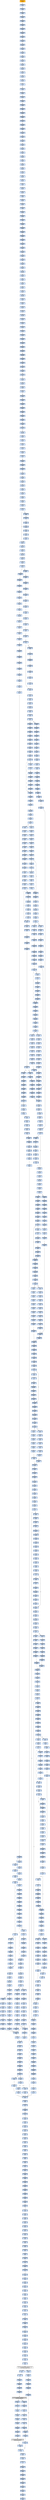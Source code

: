 strict digraph G {
	graph [bgcolor=transparent,
		name=G
	];
	node [color=lightsteelblue,
		fillcolor=lightsteelblue,
		shape=rectangle,
		style=filled
	];
	"0x0049d174"	[color=lightgrey,
		fillcolor=orange,
		label="0x0049d174
pusha"];
	"0x0049d175"	[label="0x0049d175
call"];
	"0x0049d174" -> "0x0049d175"	[color="#000000"];
	"0x0049d17a"	[label="0x0049d17a
popl"];
	"0x0049d175" -> "0x0049d17a"	[color="#000000"];
	"0x0049d17b"	[label="0x0049d17b
addl"];
	"0x0049d17a" -> "0x0049d17b"	[color="#000000"];
	"0x0049d180"	[label="0x0049d180
movl"];
	"0x0049d17b" -> "0x0049d180"	[color="#000000"];
	"0x0049d182"	[label="0x0049d182
addl"];
	"0x0049d180" -> "0x0049d182"	[color="#000000"];
	"0x0049d184"	[label="0x0049d184
subl"];
	"0x0049d182" -> "0x0049d184"	[color="#000000"];
	"0x0049d186"	[label="0x0049d186
movl"];
	"0x0049d184" -> "0x0049d186"	[color="#000000"];
	"0x0049d188"	[label="0x0049d188
lodsw"];
	"0x0049d186" -> "0x0049d188"	[color="#000000"];
	"0x0049d18a"	[label="0x0049d18a
shll"];
	"0x0049d188" -> "0x0049d18a"	[color="#000000"];
	"0x0049d18d"	[label="0x0049d18d
movl"];
	"0x0049d18a" -> "0x0049d18d"	[color="#000000"];
	"0x0049d18f"	[label="0x0049d18f
pushl"];
	"0x0049d18d" -> "0x0049d18f"	[color="#000000"];
	"0x0049d190"	[label="0x0049d190
lodsl"];
	"0x0049d18f" -> "0x0049d190"	[color="#000000"];
	"0x0049d191"	[label="0x0049d191
subl"];
	"0x0049d190" -> "0x0049d191"	[color="#000000"];
	"0x0049d193"	[label="0x0049d193
addl"];
	"0x0049d191" -> "0x0049d193"	[color="#000000"];
	"0x0049d195"	[label="0x0049d195
movl"];
	"0x0049d193" -> "0x0049d195"	[color="#000000"];
	"0x0049d197"	[label="0x0049d197
pushl"];
	"0x0049d195" -> "0x0049d197"	[color="#000000"];
	"0x0049d198"	[label="0x0049d198
pushl"];
	"0x0049d197" -> "0x0049d198"	[color="#000000"];
	"0x0049d199"	[label="0x0049d199
decl"];
	"0x0049d198" -> "0x0049d199"	[color="#000000"];
	"0x0049d19a"	[label="0x0049d19a
movb"];
	"0x0049d199" -> "0x0049d19a"	[color="#000000"];
	"0x0049d19e"	[label="0x0049d19e
movb"];
	"0x0049d19a" -> "0x0049d19e"	[color="#000000"];
	"0x0049d1a1"	[label="0x0049d1a1
jne"];
	"0x0049d19e" -> "0x0049d1a1"	[color="#000000"];
	"0x0049d1a3"	[label="0x0049d1a3
subl"];
	"0x0049d1a1" -> "0x0049d1a3"	[color="#000000",
		label=F];
	"0x0049d1a5"	[label="0x0049d1a5
lodsb"];
	"0x0049d1a3" -> "0x0049d1a5"	[color="#000000"];
	"0x0049d1a6"	[label="0x0049d1a6
movl"];
	"0x0049d1a5" -> "0x0049d1a6"	[color="#000000"];
	"0x0049d1a8"	[label="0x0049d1a8
andb"];
	"0x0049d1a6" -> "0x0049d1a8"	[color="#000000"];
	"0x0049d1ab"	[label="0x0049d1ab
andb"];
	"0x0049d1a8" -> "0x0049d1ab"	[color="#000000"];
	"0x0049d1ad"	[label="0x0049d1ad
shll"];
	"0x0049d1ab" -> "0x0049d1ad"	[color="#000000"];
	"0x0049d1b0"	[label="0x0049d1b0
movb"];
	"0x0049d1ad" -> "0x0049d1b0"	[color="#000000"];
	"0x0049d1b2"	[label="0x0049d1b2
lodsb"];
	"0x0049d1b0" -> "0x0049d1b2"	[color="#000000"];
	"0x0049d1b3"	[label="0x0049d1b3
orl"];
	"0x0049d1b2" -> "0x0049d1b3"	[color="#000000"];
	"0x0049d1b5"	[label="0x0049d1b5
pushl"];
	"0x0049d1b3" -> "0x0049d1b5"	[color="#000000"];
	"0x0049d1b6"	[label="0x0049d1b6
addb"];
	"0x0049d1b5" -> "0x0049d1b6"	[color="#000000"];
	"0x0049d1b8"	[label="0x0049d1b8
movl"];
	"0x0049d1b6" -> "0x0049d1b8"	[color="#000000"];
	"0x0049d1bd"	[label="0x0049d1bd
shll"];
	"0x0049d1b8" -> "0x0049d1bd"	[color="#000000"];
	"0x0049d1bf"	[label="0x0049d1bf
popl"];
	"0x0049d1bd" -> "0x0049d1bf"	[color="#000000"];
	"0x0049d1c0"	[label="0x0049d1c0
popl"];
	"0x0049d1bf" -> "0x0049d1c0"	[color="#000000"];
	"0x0049d1c1"	[label="0x0049d1c1
movl"];
	"0x0049d1c0" -> "0x0049d1c1"	[color="#000000"];
	"0x0049d1c3"	[label="0x0049d1c3
leal"];
	"0x0049d1c1" -> "0x0049d1c3"	[color="#000000"];
	"0x0049d1ca"	[label="0x0049d1ca
pushl"];
	"0x0049d1c3" -> "0x0049d1ca"	[color="#000000"];
	"0x0049d1cb"	[label="0x0049d1cb
subl"];
	"0x0049d1ca" -> "0x0049d1cb"	[color="#000000"];
	"0x0049d1cd"	[label="0x0049d1cd
pushl"];
	"0x0049d1cb" -> "0x0049d1cd"	[color="#000000"];
	"0x0049d1ce"	[label="0x0049d1ce
pushl"];
	"0x0049d1cd" -> "0x0049d1ce"	[color="#000000"];
	"0x0049d1cf"	[label="0x0049d1cf
movl"];
	"0x0049d1ce" -> "0x0049d1cf"	[color="#000000"];
	"0x0049d1d1"	[label="0x0049d1d1
pushl"];
	"0x0049d1cf" -> "0x0049d1d1"	[color="#000000"];
	"0x0049d1d2"	[label="0x0049d1d2
movw"];
	"0x0049d1d1" -> "0x0049d1d2"	[color="#000000"];
	"0x0049d1d5"	[label="0x0049d1d5
shll"];
	"0x0049d1d2" -> "0x0049d1d5"	[color="#000000"];
	"0x0049d1d8"	[label="0x0049d1d8
pushl"];
	"0x0049d1d5" -> "0x0049d1d8"	[color="#000000"];
	"0x0049d1d9"	[label="0x0049d1d9
pushl"];
	"0x0049d1d8" -> "0x0049d1d9"	[color="#000000"];
	"0x0049d1da"	[label="0x0049d1da
addl"];
	"0x0049d1d9" -> "0x0049d1da"	[color="#000000"];
	"0x0049d1dd"	[label="0x0049d1dd
pushl"];
	"0x0049d1da" -> "0x0049d1dd"	[color="#000000"];
	"0x0049d1de"	[label="0x0049d1de
pushl"];
	"0x0049d1dd" -> "0x0049d1de"	[color="#000000"];
	"0x0049d1df"	[label="0x0049d1df
addl"];
	"0x0049d1de" -> "0x0049d1df"	[color="#000000"];
	"0x0049d1e2"	[label="0x0049d1e2
pushl"];
	"0x0049d1df" -> "0x0049d1e2"	[color="#000000"];
	"0x0049d1e3"	[label="0x0049d1e3
pushl"];
	"0x0049d1e2" -> "0x0049d1e3"	[color="#000000"];
	"0x0049d1e4"	[label="0x0049d1e4
call"];
	"0x0049d1e3" -> "0x0049d1e4"	[color="#000000"];
	"0x0049d247"	[label="0x0049d247
pushl"];
	"0x0049d1e4" -> "0x0049d247"	[color="#000000"];
	"0x0049d248"	[label="0x0049d248
pushl"];
	"0x0049d247" -> "0x0049d248"	[color="#000000"];
	"0x0049d249"	[label="0x0049d249
pushl"];
	"0x0049d248" -> "0x0049d249"	[color="#000000"];
	"0x0049d24a"	[label="0x0049d24a
pushl"];
	"0x0049d249" -> "0x0049d24a"	[color="#000000"];
	"0x0049d24b"	[label="0x0049d24b
subl"];
	"0x0049d24a" -> "0x0049d24b"	[color="#000000"];
	"0x0049d24e"	[label="0x0049d24e
movl"];
	"0x0049d24b" -> "0x0049d24e"	[color="#000000"];
	"0x0049d255"	[label="0x0049d255
movl"];
	"0x0049d24e" -> "0x0049d255"	[color="#000000"];
	"0x0049d25d"	[label="0x0049d25d
movb"];
	"0x0049d255" -> "0x0049d25d"	[color="#000000"];
	"0x0049d262"	[label="0x0049d262
movl"];
	"0x0049d25d" -> "0x0049d262"	[color="#000000"];
	"0x0049d269"	[label="0x0049d269
leal"];
	"0x0049d262" -> "0x0049d269"	[color="#000000"];
	"0x0049d26c"	[label="0x0049d26c
movl"];
	"0x0049d269" -> "0x0049d26c"	[color="#000000"];
	"0x0049d270"	[label="0x0049d270
movl"];
	"0x0049d26c" -> "0x0049d270"	[color="#000000"];
	"0x0049d275"	[label="0x0049d275
movzbl"];
	"0x0049d270" -> "0x0049d275"	[color="#000000"];
	"0x0049d279"	[label="0x0049d279
movl"];
	"0x0049d275" -> "0x0049d279"	[color="#000000"];
	"0x0049d27b"	[label="0x0049d27b
shll"];
	"0x0049d279" -> "0x0049d27b"	[color="#000000"];
	"0x0049d27d"	[label="0x0049d27d
movl"];
	"0x0049d27b" -> "0x0049d27d"	[color="#000000"];
	"0x0049d27f"	[label="0x0049d27f
decl"];
	"0x0049d27d" -> "0x0049d27f"	[color="#000000"];
	"0x0049d280"	[label="0x0049d280
movl"];
	"0x0049d27f" -> "0x0049d280"	[color="#000000"];
	"0x0049d284"	[label="0x0049d284
movzbl"];
	"0x0049d280" -> "0x0049d284"	[color="#000000"];
	"0x0049d288"	[label="0x0049d288
shll"];
	"0x0049d284" -> "0x0049d288"	[color="#000000"];
	"0x0049d28a"	[label="0x0049d28a
decl"];
	"0x0049d288" -> "0x0049d28a"	[color="#000000"];
	"0x0049d28b"	[label="0x0049d28b
movl"];
	"0x0049d28a" -> "0x0049d28b"	[color="#000000"];
	"0x0049d28f"	[label="0x0049d28f
movl"];
	"0x0049d28b" -> "0x0049d28f"	[color="#000000"];
	"0x0049d296"	[label="0x0049d296
movzbl"];
	"0x0049d28f" -> "0x0049d296"	[color="#000000"];
	"0x0049d299"	[label="0x0049d299
movl"];
	"0x0049d296" -> "0x0049d299"	[color="#000000"];
	"0x0049d2a0"	[label="0x0049d2a0
movl"];
	"0x0049d299" -> "0x0049d2a0"	[color="#000000"];
	"0x0049d2a8"	[label="0x0049d2a8
movl"];
	"0x0049d2a0" -> "0x0049d2a8"	[color="#000000"];
	"0x0049d2ae"	[label="0x0049d2ae
movl"];
	"0x0049d2a8" -> "0x0049d2ae"	[color="#000000"];
	"0x0049d2b3"	[label="0x0049d2b3
movl"];
	"0x0049d2ae" -> "0x0049d2b3"	[color="#000000"];
	"0x0049d2b7"	[label="0x0049d2b7
movl"];
	"0x0049d2b3" -> "0x0049d2b7"	[color="#000000"];
	"0x0049d2bf"	[label="0x0049d2bf
movl"];
	"0x0049d2b7" -> "0x0049d2bf"	[color="#000000"];
	"0x0049d2c7"	[label="0x0049d2c7
movl"];
	"0x0049d2bf" -> "0x0049d2c7"	[color="#000000"];
	"0x0049d2cf"	[label="0x0049d2cf
movl"];
	"0x0049d2c7" -> "0x0049d2cf"	[color="#000000"];
	"0x0049d2d7"	[label="0x0049d2d7
movzbl"];
	"0x0049d2cf" -> "0x0049d2d7"	[color="#000000"];
	"0x0049d2db"	[label="0x0049d2db
addl"];
	"0x0049d2d7" -> "0x0049d2db"	[color="#000000"];
	"0x0049d2dd"	[label="0x0049d2dd
shll"];
	"0x0049d2db" -> "0x0049d2dd"	[color="#000000"];
	"0x0049d2df"	[label="0x0049d2df
leal"];
	"0x0049d2dd" -> "0x0049d2df"	[color="#000000"];
	"0x0049d2e5"	[label="0x0049d2e5
cmpl"];
	"0x0049d2df" -> "0x0049d2e5"	[color="#000000"];
	"0x0049d2e9"	[label="0x0049d2e9
jae"];
	"0x0049d2e5" -> "0x0049d2e9"	[color="#000000"];
	"0x0049d2eb"	[label="0x0049d2eb
movl"];
	"0x0049d2e9" -> "0x0049d2eb"	[color="#000000",
		label=F];
	"0x0049d2ef"	[label="0x0049d2ef
movw"];
	"0x0049d2eb" -> "0x0049d2ef"	[color="#000000"];
	"0x0049d2f4"	[label="0x0049d2f4
addl"];
	"0x0049d2ef" -> "0x0049d2f4"	[color="#000000"];
	"0x0049d2f7"	[label="0x0049d2f7
loop"];
	"0x0049d2f4" -> "0x0049d2f7"	[color="#000000"];
	"0x0049d2f9"	[label="0x0049d2f9
movl"];
	"0x0049d2f7" -> "0x0049d2f9"	[color="#000000",
		label=F];
	"0x0049d300"	[label="0x0049d300
xorl"];
	"0x0049d2f9" -> "0x0049d300"	[color="#000000"];
	"0x0049d302"	[label="0x0049d302
movl"];
	"0x0049d300" -> "0x0049d302"	[color="#000000"];
	"0x0049d30a"	[label="0x0049d30a
movl"];
	"0x0049d302" -> "0x0049d30a"	[color="#000000"];
	"0x0049d30c"	[label="0x0049d30c
addl"];
	"0x0049d30a" -> "0x0049d30c"	[color="#000000"];
	"0x0049d313"	[label="0x0049d313
movl"];
	"0x0049d30c" -> "0x0049d313"	[color="#000000"];
	"0x0049d317"	[label="0x0049d317
xorl"];
	"0x0049d313" -> "0x0049d317"	[color="#000000"];
	"0x0049d319"	[label="0x0049d319
cmpl"];
	"0x0049d317" -> "0x0049d319"	[color="#000000"];
	"0x0049d31d"	[label="0x0049d31d
je"];
	"0x0049d319" -> "0x0049d31d"	[color="#000000"];
	"0x0049d323"	[label="0x0049d323
movzbl"];
	"0x0049d31d" -> "0x0049d323"	[color="#000000",
		label=F];
	"0x0049d326"	[label="0x0049d326
shll"];
	"0x0049d323" -> "0x0049d326"	[color="#000000"];
	"0x0049d329"	[label="0x0049d329
incl"];
	"0x0049d326" -> "0x0049d329"	[color="#000000"];
	"0x0049d32a"	[label="0x0049d32a
incl"];
	"0x0049d329" -> "0x0049d32a"	[color="#000000"];
	"0x0049d32b"	[label="0x0049d32b
orl"];
	"0x0049d32a" -> "0x0049d32b"	[color="#000000"];
	"0x0049d32d"	[label="0x0049d32d
cmpl"];
	"0x0049d32b" -> "0x0049d32d"	[color="#000000"];
	"0x0049d330"	[label="0x0049d330
jle"];
	"0x0049d32d" -> "0x0049d330"	[color="#000000"];
	"0x0049d332"	[label="0x0049d332
movl"];
	"0x0049d330" -> "0x0049d332"	[color="#000000",
		label=F];
	"0x0049d339"	[label="0x0049d339
cmpl"];
	"0x0049d332" -> "0x0049d339"	[color="#000000"];
	"0x0049d33d"	[label="0x0049d33d
jae"];
	"0x0049d339" -> "0x0049d33d"	[color="#000000"];
	"0x0049d343"	[label="0x0049d343
movl"];
	"0x0049d33d" -> "0x0049d343"	[color="#000000",
		label=F];
	"0x0049d347"	[label="0x0049d347
andl"];
	"0x0049d343" -> "0x0049d347"	[color="#000000"];
	"0x0049d34b"	[label="0x0049d34b
movl"];
	"0x0049d347" -> "0x0049d34b"	[color="#000000"];
	"0x0049d34f"	[label="0x0049d34f
movl"];
	"0x0049d34b" -> "0x0049d34f"	[color="#000000"];
	"0x0049d353"	[label="0x0049d353
shll"];
	"0x0049d34f" -> "0x0049d353"	[color="#000000"];
	"0x0049d356"	[label="0x0049d356
movl"];
	"0x0049d353" -> "0x0049d356"	[color="#000000"];
	"0x0049d35a"	[label="0x0049d35a
addl"];
	"0x0049d356" -> "0x0049d35a"	[color="#000000"];
	"0x0049d35c"	[label="0x0049d35c
cmpl"];
	"0x0049d35a" -> "0x0049d35c"	[color="#000000"];
	"0x0049d364"	[label="0x0049d364
leal"];
	"0x0049d35c" -> "0x0049d364"	[color="#000000"];
	"0x0049d367"	[label="0x0049d367
ja"];
	"0x0049d364" -> "0x0049d367"	[color="#000000"];
	"0x0049d381"	[label="0x0049d381
movl"];
	"0x0049d367" -> "0x0049d381"	[color="#000000",
		label=T];
	"0x0049d369"	[label="0x0049d369
cmpl"];
	"0x0049d367" -> "0x0049d369"	[color="#000000",
		label=F];
	"0x0049d385"	[label="0x0049d385
movw"];
	"0x0049d381" -> "0x0049d385"	[color="#000000"];
	"0x0049d389"	[label="0x0049d389
shrl"];
	"0x0049d385" -> "0x0049d389"	[color="#000000"];
	"0x0049d38c"	[label="0x0049d38c
movzwl"];
	"0x0049d389" -> "0x0049d38c"	[color="#000000"];
	"0x0049d38f"	[label="0x0049d38f
imull"];
	"0x0049d38c" -> "0x0049d38f"	[color="#000000"];
	"0x0049d392"	[label="0x0049d392
cmpl"];
	"0x0049d38f" -> "0x0049d392"	[color="#000000"];
	"0x0049d394"	[label="0x0049d394
jae"];
	"0x0049d392" -> "0x0049d394"	[color="#000000"];
	"0x0049d39a"	[label="0x0049d39a
movl"];
	"0x0049d394" -> "0x0049d39a"	[color="#000000",
		label=F];
	"0x0049d577"	[label="0x0049d577
movl"];
	"0x0049d394" -> "0x0049d577"	[color="#000000",
		label=T];
	"0x0049d39e"	[label="0x0049d39e
movl"];
	"0x0049d39a" -> "0x0049d39e"	[color="#000000"];
	"0x0049d3a3"	[label="0x0049d3a3
subl"];
	"0x0049d39e" -> "0x0049d3a3"	[color="#000000"];
	"0x0049d3a5"	[label="0x0049d3a5
movb"];
	"0x0049d3a3" -> "0x0049d3a5"	[color="#000000"];
	"0x0049d3a9"	[label="0x0049d3a9
sarl"];
	"0x0049d3a5" -> "0x0049d3a9"	[color="#000000"];
	"0x0049d3ac"	[label="0x0049d3ac
movl"];
	"0x0049d3a9" -> "0x0049d3ac"	[color="#000000"];
	"0x0049d3b1"	[label="0x0049d3b1
leal"];
	"0x0049d3ac" -> "0x0049d3b1"	[color="#000000"];
	"0x0049d3b4"	[label="0x0049d3b4
movzbl"];
	"0x0049d3b1" -> "0x0049d3b4"	[color="#000000"];
	"0x0049d3b9"	[label="0x0049d3b9
movw"];
	"0x0049d3b4" -> "0x0049d3b9"	[color="#000000"];
	"0x0049d3bd"	[label="0x0049d3bd
movl"];
	"0x0049d3b9" -> "0x0049d3bd"	[color="#000000"];
	"0x0049d3c1"	[label="0x0049d3c1
andl"];
	"0x0049d3bd" -> "0x0049d3c1"	[color="#000000"];
	"0x0049d3c5"	[label="0x0049d3c5
movl"];
	"0x0049d3c1" -> "0x0049d3c5"	[color="#000000"];
	"0x0049d3c9"	[label="0x0049d3c9
shll"];
	"0x0049d3c5" -> "0x0049d3c9"	[color="#000000"];
	"0x0049d3cb"	[label="0x0049d3cb
movl"];
	"0x0049d3c9" -> "0x0049d3cb"	[color="#000000"];
	"0x0049d3d0"	[label="0x0049d3d0
subl"];
	"0x0049d3cb" -> "0x0049d3d0"	[color="#000000"];
	"0x0049d3d4"	[label="0x0049d3d4
sarl"];
	"0x0049d3d0" -> "0x0049d3d4"	[color="#000000"];
	"0x0049d3d6"	[label="0x0049d3d6
addl"];
	"0x0049d3d4" -> "0x0049d3d6"	[color="#000000"];
	"0x0049d3d8"	[label="0x0049d3d8
imull"];
	"0x0049d3d6" -> "0x0049d3d8"	[color="#000000"];
	"0x0049d3de"	[label="0x0049d3de
cmpl"];
	"0x0049d3d8" -> "0x0049d3de"	[color="#000000"];
	"0x0049d3e3"	[label="0x0049d3e3
leal"];
	"0x0049d3de" -> "0x0049d3e3"	[color="#000000"];
	"0x0049d3ea"	[label="0x0049d3ea
movl"];
	"0x0049d3e3" -> "0x0049d3ea"	[color="#000000"];
	"0x0049d3ee"	[label="0x0049d3ee
jle"];
	"0x0049d3ea" -> "0x0049d3ee"	[color="#000000"];
	"0x0049d4be"	[label="0x0049d4be
leal"];
	"0x0049d3ee" -> "0x0049d4be"	[color="#000000",
		label=T];
	"0x0049d3f4"	[label="0x0049d3f4
movl"];
	"0x0049d3ee" -> "0x0049d3f4"	[color="#000000",
		label=F];
	"0x0049d4c1"	[label="0x0049d4c1
movl"];
	"0x0049d4be" -> "0x0049d4c1"	[color="#000000"];
	"0x0049d4c5"	[label="0x0049d4c5
addl"];
	"0x0049d4c1" -> "0x0049d4c5"	[color="#000000"];
	"0x0049d4c7"	[label="0x0049d4c7
cmpl"];
	"0x0049d4c5" -> "0x0049d4c7"	[color="#000000"];
	"0x0049d4cf"	[label="0x0049d4cf
ja"];
	"0x0049d4c7" -> "0x0049d4cf"	[color="#000000"];
	"0x0049d4e9"	[label="0x0049d4e9
movl"];
	"0x0049d4cf" -> "0x0049d4e9"	[color="#000000",
		label=T];
	"0x0049d4d1"	[label="0x0049d4d1
cmpl"];
	"0x0049d4cf" -> "0x0049d4d1"	[color="#000000",
		label=F];
	"0x0049d4ed"	[label="0x0049d4ed
movw"];
	"0x0049d4e9" -> "0x0049d4ed"	[color="#000000"];
	"0x0049d4f1"	[label="0x0049d4f1
shrl"];
	"0x0049d4ed" -> "0x0049d4f1"	[color="#000000"];
	"0x0049d4f4"	[label="0x0049d4f4
movzwl"];
	"0x0049d4f1" -> "0x0049d4f4"	[color="#000000"];
	"0x0049d4f7"	[label="0x0049d4f7
imull"];
	"0x0049d4f4" -> "0x0049d4f7"	[color="#000000"];
	"0x0049d4fa"	[label="0x0049d4fa
cmpl"];
	"0x0049d4f7" -> "0x0049d4fa"	[color="#000000"];
	"0x0049d4fc"	[label="0x0049d4fc
jae"];
	"0x0049d4fa" -> "0x0049d4fc"	[color="#000000"];
	"0x0049d4fe"	[label="0x0049d4fe
movl"];
	"0x0049d4fc" -> "0x0049d4fe"	[color="#000000",
		label=F];
	"0x0049d517"	[label="0x0049d517
subl"];
	"0x0049d4fc" -> "0x0049d517"	[color="#000000",
		label=T];
	"0x0049d502"	[label="0x0049d502
movl"];
	"0x0049d4fe" -> "0x0049d502"	[color="#000000"];
	"0x0049d507"	[label="0x0049d507
subl"];
	"0x0049d502" -> "0x0049d507"	[color="#000000"];
	"0x0049d509"	[label="0x0049d509
movl"];
	"0x0049d507" -> "0x0049d509"	[color="#000000"];
	"0x0049d50b"	[label="0x0049d50b
sarl"];
	"0x0049d509" -> "0x0049d50b"	[color="#000000"];
	"0x0049d50e"	[label="0x0049d50e
leal"];
	"0x0049d50b" -> "0x0049d50e"	[color="#000000"];
	"0x0049d511"	[label="0x0049d511
movw"];
	"0x0049d50e" -> "0x0049d511"	[color="#000000"];
	"0x0049d515"	[label="0x0049d515
jmp"];
	"0x0049d511" -> "0x0049d515"	[color="#000000"];
	"0x0049d4b6"	[label="0x0049d4b6
cmpl"];
	"0x0049d515" -> "0x0049d4b6"	[color="#000000"];
	"0x0049d4bc"	[label="0x0049d4bc
jg"];
	"0x0049d4b6" -> "0x0049d4bc"	[color="#000000"];
	"0x0049d52f"	[label="0x0049d52f
movl"];
	"0x0049d4bc" -> "0x0049d52f"	[color="#000000",
		label=T];
	"0x0049d51b"	[label="0x0049d51b
subl"];
	"0x0049d517" -> "0x0049d51b"	[color="#000000"];
	"0x0049d51d"	[label="0x0049d51d
movl"];
	"0x0049d51b" -> "0x0049d51d"	[color="#000000"];
	"0x0049d51f"	[label="0x0049d51f
leal"];
	"0x0049d51d" -> "0x0049d51f"	[color="#000000"];
	"0x0049d522"	[label="0x0049d522
shrw"];
	"0x0049d51f" -> "0x0049d522"	[color="#000000"];
	"0x0049d526"	[label="0x0049d526
subw"];
	"0x0049d522" -> "0x0049d526"	[color="#000000"];
	"0x0049d529"	[label="0x0049d529
movw"];
	"0x0049d526" -> "0x0049d529"	[color="#000000"];
	"0x0049d52d"	[label="0x0049d52d
jmp"];
	"0x0049d529" -> "0x0049d52d"	[color="#000000"];
	"0x0049d52d" -> "0x0049d4b6"	[color="#000000"];
	"0x0049d533"	[label="0x0049d533
movl"];
	"0x0049d52f" -> "0x0049d533"	[color="#000000"];
	"0x0049d535"	[label="0x0049d535
movl"];
	"0x0049d533" -> "0x0049d535"	[color="#000000"];
	"0x0049d53c"	[label="0x0049d53c
movb"];
	"0x0049d535" -> "0x0049d53c"	[color="#000000"];
	"0x0049d540"	[label="0x0049d540
movb"];
	"0x0049d53c" -> "0x0049d540"	[color="#000000"];
	"0x0049d543"	[label="0x0049d543
incl"];
	"0x0049d540" -> "0x0049d543"	[color="#000000"];
	"0x0049d544"	[label="0x0049d544
cmpl"];
	"0x0049d543" -> "0x0049d544"	[color="#000000"];
	"0x0049d549"	[label="0x0049d549
movl"];
	"0x0049d544" -> "0x0049d549"	[color="#000000"];
	"0x0049d54d"	[label="0x0049d54d
jg"];
	"0x0049d549" -> "0x0049d54d"	[color="#000000"];
	"0x0049d54f"	[label="0x0049d54f
movl"];
	"0x0049d54d" -> "0x0049d54f"	[color="#000000",
		label=F];
	"0x0049d55c"	[label="0x0049d55c
cmpl"];
	"0x0049d54d" -> "0x0049d55c"	[color="#000000",
		label=T];
	"0x0049d557"	[label="0x0049d557
jmp"];
	"0x0049d54f" -> "0x0049d557"	[color="#000000"];
	"0x0049dc78"	[label="0x0049dc78
movl"];
	"0x0049d557" -> "0x0049dc78"	[color="#000000"];
	"0x0049dc7f"	[label="0x0049dc7f
cmpl"];
	"0x0049dc78" -> "0x0049dc7f"	[color="#000000"];
	"0x0049dc83"	[label="0x0049dc83
jb"];
	"0x0049dc7f" -> "0x0049dc83"	[color="#000000"];
	"0x0049dc89"	[label="0x0049dc89
cmpl"];
	"0x0049dc83" -> "0x0049dc89"	[color="#000000",
		label=F];
	"0x0049d36d"	[label="0x0049d36d
je"];
	"0x0049d369" -> "0x0049d36d"	[color="#000000"];
	"0x0049d373"	[label="0x0049d373
shll"];
	"0x0049d36d" -> "0x0049d373"	[color="#000000",
		label=F];
	"0x0049d378"	[label="0x0049d378
movzbl"];
	"0x0049d373" -> "0x0049d378"	[color="#000000"];
	"0x0049d37b"	[label="0x0049d37b
shll"];
	"0x0049d378" -> "0x0049d37b"	[color="#000000"];
	"0x0049d37e"	[label="0x0049d37e
incl"];
	"0x0049d37b" -> "0x0049d37e"	[color="#000000"];
	"0x0049d37f"	[label="0x0049d37f
orl"];
	"0x0049d37e" -> "0x0049d37f"	[color="#000000"];
	"0x0049d37f" -> "0x0049d381"	[color="#000000"];
	"0x0049d4d5"	[label="0x0049d4d5
je"];
	"0x0049d4d1" -> "0x0049d4d5"	[color="#000000"];
	"0x0049d4db"	[label="0x0049d4db
shll"];
	"0x0049d4d5" -> "0x0049d4db"	[color="#000000",
		label=F];
	"0x0049d4e0"	[label="0x0049d4e0
movzbl"];
	"0x0049d4db" -> "0x0049d4e0"	[color="#000000"];
	"0x0049d4e3"	[label="0x0049d4e3
shll"];
	"0x0049d4e0" -> "0x0049d4e3"	[color="#000000"];
	"0x0049d4e6"	[label="0x0049d4e6
incl"];
	"0x0049d4e3" -> "0x0049d4e6"	[color="#000000"];
	"0x0049d4e7"	[label="0x0049d4e7
orl"];
	"0x0049d4e6" -> "0x0049d4e7"	[color="#000000"];
	"0x0049d4e7" -> "0x0049d4e9"	[color="#000000"];
	"0x0049d57b"	[label="0x0049d57b
subl"];
	"0x0049d577" -> "0x0049d57b"	[color="#000000"];
	"0x0049d57d"	[label="0x0049d57d
movl"];
	"0x0049d57b" -> "0x0049d57d"	[color="#000000"];
	"0x0049d581"	[label="0x0049d581
subl"];
	"0x0049d57d" -> "0x0049d581"	[color="#000000"];
	"0x0049d583"	[label="0x0049d583
movl"];
	"0x0049d581" -> "0x0049d583"	[color="#000000"];
	"0x0049d585"	[label="0x0049d585
shrw"];
	"0x0049d583" -> "0x0049d585"	[color="#000000"];
	"0x0049d589"	[label="0x0049d589
subw"];
	"0x0049d585" -> "0x0049d589"	[color="#000000"];
	"0x0049d58c"	[label="0x0049d58c
cmpl"];
	"0x0049d589" -> "0x0049d58c"	[color="#000000"];
	"0x0049d592"	[label="0x0049d592
movw"];
	"0x0049d58c" -> "0x0049d592"	[color="#000000"];
	"0x0049d596"	[label="0x0049d596
movl"];
	"0x0049d592" -> "0x0049d596"	[color="#000000"];
	"0x0049d59a"	[label="0x0049d59a
leal"];
	"0x0049d596" -> "0x0049d59a"	[color="#000000"];
	"0x0049d59e"	[label="0x0049d59e
movl"];
	"0x0049d59a" -> "0x0049d59e"	[color="#000000"];
	"0x0049d5a2"	[label="0x0049d5a2
ja"];
	"0x0049d59e" -> "0x0049d5a2"	[color="#000000"];
	"0x0049d5ba"	[label="0x0049d5ba
movl"];
	"0x0049d5a2" -> "0x0049d5ba"	[color="#000000",
		label=T];
	"0x0049d5a4"	[label="0x0049d5a4
cmpl"];
	"0x0049d5a2" -> "0x0049d5a4"	[color="#000000",
		label=F];
	"0x0049d5be"	[label="0x0049d5be
movl"];
	"0x0049d5ba" -> "0x0049d5be"	[color="#000000"];
	"0x0049d5c0"	[label="0x0049d5c0
shrl"];
	"0x0049d5be" -> "0x0049d5c0"	[color="#000000"];
	"0x0049d5c3"	[label="0x0049d5c3
movw"];
	"0x0049d5c0" -> "0x0049d5c3"	[color="#000000"];
	"0x0049d5ca"	[label="0x0049d5ca
movzwl"];
	"0x0049d5c3" -> "0x0049d5ca"	[color="#000000"];
	"0x0049d5cd"	[label="0x0049d5cd
imull"];
	"0x0049d5ca" -> "0x0049d5cd"	[color="#000000"];
	"0x0049d5d0"	[label="0x0049d5d0
cmpl"];
	"0x0049d5cd" -> "0x0049d5d0"	[color="#000000"];
	"0x0049d5d2"	[label="0x0049d5d2
jae"];
	"0x0049d5d0" -> "0x0049d5d2"	[color="#000000"];
	"0x0049d626"	[label="0x0049d626
movl"];
	"0x0049d5d2" -> "0x0049d626"	[color="#000000",
		label=T];
	"0x0049d5d4"	[label="0x0049d5d4
movl"];
	"0x0049d5d2" -> "0x0049d5d4"	[color="#000000",
		label=F];
	"0x0049d628"	[label="0x0049d628
subl"];
	"0x0049d626" -> "0x0049d628"	[color="#000000"];
	"0x0049d62a"	[label="0x0049d62a
subl"];
	"0x0049d628" -> "0x0049d62a"	[color="#000000"];
	"0x0049d62c"	[label="0x0049d62c
movl"];
	"0x0049d62a" -> "0x0049d62c"	[color="#000000"];
	"0x0049d62e"	[label="0x0049d62e
shrw"];
	"0x0049d62c" -> "0x0049d62e"	[color="#000000"];
	"0x0049d632"	[label="0x0049d632
movl"];
	"0x0049d62e" -> "0x0049d632"	[color="#000000"];
	"0x0049d636"	[label="0x0049d636
subw"];
	"0x0049d632" -> "0x0049d636"	[color="#000000"];
	"0x0049d639"	[label="0x0049d639
cmpl"];
	"0x0049d636" -> "0x0049d639"	[color="#000000"];
	"0x0049d63f"	[label="0x0049d63f
movw"];
	"0x0049d639" -> "0x0049d63f"	[color="#000000"];
	"0x0049d646"	[label="0x0049d646
ja"];
	"0x0049d63f" -> "0x0049d646"	[color="#000000"];
	"0x0049d65e"	[label="0x0049d65e
movl"];
	"0x0049d646" -> "0x0049d65e"	[color="#000000",
		label=T];
	"0x0049d648"	[label="0x0049d648
cmpl"];
	"0x0049d646" -> "0x0049d648"	[color="#000000",
		label=F];
	"0x0049d662"	[label="0x0049d662
movl"];
	"0x0049d65e" -> "0x0049d662"	[color="#000000"];
	"0x0049d664"	[label="0x0049d664
shrl"];
	"0x0049d662" -> "0x0049d664"	[color="#000000"];
	"0x0049d667"	[label="0x0049d667
movw"];
	"0x0049d664" -> "0x0049d667"	[color="#000000"];
	"0x0049d66e"	[label="0x0049d66e
movzwl"];
	"0x0049d667" -> "0x0049d66e"	[color="#000000"];
	"0x0049d671"	[label="0x0049d671
imull"];
	"0x0049d66e" -> "0x0049d671"	[color="#000000"];
	"0x0049d674"	[label="0x0049d674
cmpl"];
	"0x0049d671" -> "0x0049d674"	[color="#000000"];
	"0x0049d676"	[label="0x0049d676
jae"];
	"0x0049d674" -> "0x0049d676"	[color="#000000"];
	"0x0049d67c"	[label="0x0049d67c
movl"];
	"0x0049d676" -> "0x0049d67c"	[color="#000000",
		label=F];
	"0x0049d75f"	[label="0x0049d75f
movl"];
	"0x0049d676" -> "0x0049d75f"	[color="#000000",
		label=T];
	"0x0049d681"	[label="0x0049d681
movl"];
	"0x0049d67c" -> "0x0049d681"	[color="#000000"];
	"0x0049d683"	[label="0x0049d683
subl"];
	"0x0049d681" -> "0x0049d683"	[color="#000000"];
	"0x0049d685"	[label="0x0049d685
movl"];
	"0x0049d683" -> "0x0049d685"	[color="#000000"];
	"0x0049d68d"	[label="0x0049d68d
movl"];
	"0x0049d685" -> "0x0049d68d"	[color="#000000"];
	"0x0049d68f"	[label="0x0049d68f
sarl"];
	"0x0049d68d" -> "0x0049d68f"	[color="#000000"];
	"0x0049d692"	[label="0x0049d692
leal"];
	"0x0049d68f" -> "0x0049d692"	[color="#000000"];
	"0x0049d695"	[label="0x0049d695
movl"];
	"0x0049d692" -> "0x0049d695"	[color="#000000"];
	"0x0049d699"	[label="0x0049d699
movw"];
	"0x0049d695" -> "0x0049d699"	[color="#000000"];
	"0x0049d6a0"	[label="0x0049d6a0
movl"];
	"0x0049d699" -> "0x0049d6a0"	[color="#000000"];
	"0x0049d6a4"	[label="0x0049d6a4
movl"];
	"0x0049d6a0" -> "0x0049d6a4"	[color="#000000"];
	"0x0049d6a8"	[label="0x0049d6a8
shll"];
	"0x0049d6a4" -> "0x0049d6a8"	[color="#000000"];
	"0x0049d6ab"	[label="0x0049d6ab
addl"];
	"0x0049d6a8" -> "0x0049d6ab"	[color="#000000"];
	"0x0049d6af"	[label="0x0049d6af
cmpl"];
	"0x0049d6ab" -> "0x0049d6af"	[color="#000000"];
	"0x0049d6b5"	[label="0x0049d6b5
leal"];
	"0x0049d6af" -> "0x0049d6b5"	[color="#000000"];
	"0x0049d6b8"	[label="0x0049d6b8
ja"];
	"0x0049d6b5" -> "0x0049d6b8"	[color="#000000"];
	"0x0049d6ba"	[label="0x0049d6ba
cmpl"];
	"0x0049d6b8" -> "0x0049d6ba"	[color="#000000",
		label=F];
	"0x0049d6d0"	[label="0x0049d6d0
movw"];
	"0x0049d6b8" -> "0x0049d6d0"	[color="#000000",
		label=T];
	"0x0049d6be"	[label="0x0049d6be
je"];
	"0x0049d6ba" -> "0x0049d6be"	[color="#000000"];
	"0x0049d6c4"	[label="0x0049d6c4
movzbl"];
	"0x0049d6be" -> "0x0049d6c4"	[color="#000000",
		label=F];
	"0x0049d6c7"	[label="0x0049d6c7
shll"];
	"0x0049d6c4" -> "0x0049d6c7"	[color="#000000"];
	"0x0049d6ca"	[label="0x0049d6ca
shll"];
	"0x0049d6c7" -> "0x0049d6ca"	[color="#000000"];
	"0x0049d6cd"	[label="0x0049d6cd
incl"];
	"0x0049d6ca" -> "0x0049d6cd"	[color="#000000"];
	"0x0049d6ce"	[label="0x0049d6ce
orl"];
	"0x0049d6cd" -> "0x0049d6ce"	[color="#000000"];
	"0x0049d6ce" -> "0x0049d6d0"	[color="#000000"];
	"0x0049d6d7"	[label="0x0049d6d7
movl"];
	"0x0049d6d0" -> "0x0049d6d7"	[color="#000000"];
	"0x0049d6d9"	[label="0x0049d6d9
shrl"];
	"0x0049d6d7" -> "0x0049d6d9"	[color="#000000"];
	"0x0049d6dc"	[label="0x0049d6dc
movzwl"];
	"0x0049d6d9" -> "0x0049d6dc"	[color="#000000"];
	"0x0049d6df"	[label="0x0049d6df
imull"];
	"0x0049d6dc" -> "0x0049d6df"	[color="#000000"];
	"0x0049d6e2"	[label="0x0049d6e2
cmpl"];
	"0x0049d6df" -> "0x0049d6e2"	[color="#000000"];
	"0x0049d6e4"	[label="0x0049d6e4
jae"];
	"0x0049d6e2" -> "0x0049d6e4"	[color="#000000"];
	"0x0049d6e6"	[label="0x0049d6e6
subl"];
	"0x0049d6e4" -> "0x0049d6e6"	[color="#000000",
		label=F];
	"0x0049d746"	[label="0x0049d746
subl"];
	"0x0049d6e4" -> "0x0049d746"	[color="#000000",
		label=T];
	"0x0049d6ea"	[label="0x0049d6ea
sarl"];
	"0x0049d6e6" -> "0x0049d6ea"	[color="#000000"];
	"0x0049d6ef"	[label="0x0049d6ef
movl"];
	"0x0049d6ea" -> "0x0049d6ef"	[color="#000000"];
	"0x0049d6f3"	[label="0x0049d6f3
movl"];
	"0x0049d6ef" -> "0x0049d6f3"	[color="#000000"];
	"0x0049d6f7"	[label="0x0049d6f7
cmpl"];
	"0x0049d6f3" -> "0x0049d6f7"	[color="#000000"];
	"0x0049d6fc"	[label="0x0049d6fc
leal"];
	"0x0049d6f7" -> "0x0049d6fc"	[color="#000000"];
	"0x0049d6ff"	[label="0x0049d6ff
movw"];
	"0x0049d6fc" -> "0x0049d6ff"	[color="#000000"];
	"0x0049d706"	[label="0x0049d706
je"];
	"0x0049d6ff" -> "0x0049d706"	[color="#000000"];
	"0x0049d70c"	[label="0x0049d70c
xorl"];
	"0x0049d706" -> "0x0049d70c"	[color="#000000",
		label=F];
	"0x0049d70e"	[label="0x0049d70e
cmpl"];
	"0x0049d70c" -> "0x0049d70e"	[color="#000000"];
	"0x0049d713"	[label="0x0049d713
movl"];
	"0x0049d70e" -> "0x0049d713"	[color="#000000"];
	"0x0049d71a"	[label="0x0049d71a
movl"];
	"0x0049d713" -> "0x0049d71a"	[color="#000000"];
	"0x0049d71e"	[label="0x0049d71e
setg"];
	"0x0049d71a" -> "0x0049d71e"	[color="#000000"];
	"0x0049d721"	[label="0x0049d721
leal"];
	"0x0049d71e" -> "0x0049d721"	[color="#000000"];
	"0x0049d725"	[label="0x0049d725
movl"];
	"0x0049d721" -> "0x0049d725"	[color="#000000"];
	"0x0049d729"	[label="0x0049d729
movl"];
	"0x0049d725" -> "0x0049d729"	[color="#000000"];
	"0x0049d72d"	[label="0x0049d72d
subl"];
	"0x0049d729" -> "0x0049d72d"	[color="#000000"];
	"0x0049d731"	[label="0x0049d731
movb"];
	"0x0049d72d" -> "0x0049d731"	[color="#000000"];
	"0x0049d734"	[label="0x0049d734
movb"];
	"0x0049d731" -> "0x0049d734"	[color="#000000"];
	"0x0049d738"	[label="0x0049d738
movb"];
	"0x0049d734" -> "0x0049d738"	[color="#000000"];
	"0x0049d73c"	[label="0x0049d73c
incl"];
	"0x0049d738" -> "0x0049d73c"	[color="#000000"];
	"0x0049d73d"	[label="0x0049d73d
movl"];
	"0x0049d73c" -> "0x0049d73d"	[color="#000000"];
	"0x0049d741"	[label="0x0049d741
jmp"];
	"0x0049d73d" -> "0x0049d741"	[color="#000000"];
	"0x0049d741" -> "0x0049dc78"	[color="#000000"];
	"0x0049d5d6"	[label="0x0049d5d6
movl"];
	"0x0049d5d4" -> "0x0049d5d6"	[color="#000000"];
	"0x0049d5db"	[label="0x0049d5db
subl"];
	"0x0049d5d6" -> "0x0049d5db"	[color="#000000"];
	"0x0049d5dd"	[label="0x0049d5dd
movl"];
	"0x0049d5db" -> "0x0049d5dd"	[color="#000000"];
	"0x0049d5e1"	[label="0x0049d5e1
sarl"];
	"0x0049d5dd" -> "0x0049d5e1"	[color="#000000"];
	"0x0049d5e4"	[label="0x0049d5e4
movl"];
	"0x0049d5e1" -> "0x0049d5e4"	[color="#000000"];
	"0x0049d5e8"	[label="0x0049d5e8
leal"];
	"0x0049d5e4" -> "0x0049d5e8"	[color="#000000"];
	"0x0049d5eb"	[label="0x0049d5eb
movl"];
	"0x0049d5e8" -> "0x0049d5eb"	[color="#000000"];
	"0x0049d5ef"	[label="0x0049d5ef
movl"];
	"0x0049d5eb" -> "0x0049d5ef"	[color="#000000"];
	"0x0049d5f3"	[label="0x0049d5f3
movl"];
	"0x0049d5ef" -> "0x0049d5f3"	[color="#000000"];
	"0x0049d5f7"	[label="0x0049d5f7
movw"];
	"0x0049d5f3" -> "0x0049d5f7"	[color="#000000"];
	"0x0049d5fe"	[label="0x0049d5fe
movl"];
	"0x0049d5f7" -> "0x0049d5fe"	[color="#000000"];
	"0x0049d602"	[label="0x0049d602
movl"];
	"0x0049d5fe" -> "0x0049d602"	[color="#000000"];
	"0x0049d606"	[label="0x0049d606
movl"];
	"0x0049d602" -> "0x0049d606"	[color="#000000"];
	"0x0049d60a"	[label="0x0049d60a
xorl"];
	"0x0049d606" -> "0x0049d60a"	[color="#000000"];
	"0x0049d60c"	[label="0x0049d60c
cmpl"];
	"0x0049d60a" -> "0x0049d60c"	[color="#000000"];
	"0x0049d611"	[label="0x0049d611
setg"];
	"0x0049d60c" -> "0x0049d611"	[color="#000000"];
	"0x0049d614"	[label="0x0049d614
addl"];
	"0x0049d611" -> "0x0049d614"	[color="#000000"];
	"0x0049d61a"	[label="0x0049d61a
leal"];
	"0x0049d614" -> "0x0049d61a"	[color="#000000"];
	"0x0049d61d"	[label="0x0049d61d
movl"];
	"0x0049d61a" -> "0x0049d61d"	[color="#000000"];
	"0x0049d621"	[label="0x0049d621
jmp"];
	"0x0049d61d" -> "0x0049d621"	[color="#000000"];
	"0x0049d89a"	[label="0x0049d89a
cmpl"];
	"0x0049d621" -> "0x0049d89a"	[color="#000000"];
	"0x0049d8a0"	[label="0x0049d8a0
ja"];
	"0x0049d89a" -> "0x0049d8a0"	[color="#000000"];
	"0x0049d8b8"	[label="0x0049d8b8
movw"];
	"0x0049d8a0" -> "0x0049d8b8"	[color="#000000",
		label=T];
	"0x0049d8a2"	[label="0x0049d8a2
cmpl"];
	"0x0049d8a0" -> "0x0049d8a2"	[color="#000000",
		label=F];
	"0x0049d8bb"	[label="0x0049d8bb
movl"];
	"0x0049d8b8" -> "0x0049d8bb"	[color="#000000"];
	"0x0049d8bd"	[label="0x0049d8bd
shrl"];
	"0x0049d8bb" -> "0x0049d8bd"	[color="#000000"];
	"0x0049d8c0"	[label="0x0049d8c0
movzwl"];
	"0x0049d8bd" -> "0x0049d8c0"	[color="#000000"];
	"0x0049d8c3"	[label="0x0049d8c3
imull"];
	"0x0049d8c0" -> "0x0049d8c3"	[color="#000000"];
	"0x0049d8c6"	[label="0x0049d8c6
cmpl"];
	"0x0049d8c3" -> "0x0049d8c6"	[color="#000000"];
	"0x0049d8c8"	[label="0x0049d8c8
jae"];
	"0x0049d8c6" -> "0x0049d8c8"	[color="#000000"];
	"0x0049d8ca"	[label="0x0049d8ca
movl"];
	"0x0049d8c8" -> "0x0049d8ca"	[color="#000000",
		label=F];
	"0x0049d8f9"	[label="0x0049d8f9
subl"];
	"0x0049d8c8" -> "0x0049d8f9"	[color="#000000",
		label=T];
	"0x0049d8ce"	[label="0x0049d8ce
movl"];
	"0x0049d8ca" -> "0x0049d8ce"	[color="#000000"];
	"0x0049d8d3"	[label="0x0049d8d3
subl"];
	"0x0049d8ce" -> "0x0049d8d3"	[color="#000000"];
	"0x0049d8d5"	[label="0x0049d8d5
shll"];
	"0x0049d8d3" -> "0x0049d8d5"	[color="#000000"];
	"0x0049d8da"	[label="0x0049d8da
sarl"];
	"0x0049d8d5" -> "0x0049d8da"	[color="#000000"];
	"0x0049d8dd"	[label="0x0049d8dd
movl"];
	"0x0049d8da" -> "0x0049d8dd"	[color="#000000"];
	"0x0049d8e5"	[label="0x0049d8e5
leal"];
	"0x0049d8dd" -> "0x0049d8e5"	[color="#000000"];
	"0x0049d8e8"	[label="0x0049d8e8
movw"];
	"0x0049d8e5" -> "0x0049d8e8"	[color="#000000"];
	"0x0049d8eb"	[label="0x0049d8eb
movl"];
	"0x0049d8e8" -> "0x0049d8eb"	[color="#000000"];
	"0x0049d8ef"	[label="0x0049d8ef
leal"];
	"0x0049d8eb" -> "0x0049d8ef"	[color="#000000"];
	"0x0049d8f3"	[label="0x0049d8f3
movl"];
	"0x0049d8ef" -> "0x0049d8f3"	[color="#000000"];
	"0x0049d8f7"	[label="0x0049d8f7
jmp"];
	"0x0049d8f3" -> "0x0049d8f7"	[color="#000000"];
	"0x0049d96b"	[label="0x0049d96b
movl"];
	"0x0049d8f7" -> "0x0049d96b"	[color="#000000"];
	"0x0049d973"	[label="0x0049d973
jmp"];
	"0x0049d96b" -> "0x0049d973"	[color="#000000"];
	"0x0049d9a4"	[label="0x0049d9a4
movl"];
	"0x0049d973" -> "0x0049d9a4"	[color="#000000"];
	"0x0049d9a8"	[label="0x0049d9a8
movl"];
	"0x0049d9a4" -> "0x0049d9a8"	[color="#000000"];
	"0x0049d9ad"	[label="0x0049d9ad
movl"];
	"0x0049d9a8" -> "0x0049d9ad"	[color="#000000"];
	"0x0049d9b1"	[label="0x0049d9b1
leal"];
	"0x0049d9ad" -> "0x0049d9b1"	[color="#000000"];
	"0x0049d9b4"	[label="0x0049d9b4
movl"];
	"0x0049d9b1" -> "0x0049d9b4"	[color="#000000"];
	"0x0049d9b8"	[label="0x0049d9b8
addl"];
	"0x0049d9b4" -> "0x0049d9b8"	[color="#000000"];
	"0x0049d9ba"	[label="0x0049d9ba
cmpl"];
	"0x0049d9b8" -> "0x0049d9ba"	[color="#000000"];
	"0x0049d9c2"	[label="0x0049d9c2
ja"];
	"0x0049d9ba" -> "0x0049d9c2"	[color="#000000"];
	"0x0049d9dc"	[label="0x0049d9dc
movl"];
	"0x0049d9c2" -> "0x0049d9dc"	[color="#000000",
		label=T];
	"0x0049d9c4"	[label="0x0049d9c4
cmpl"];
	"0x0049d9c2" -> "0x0049d9c4"	[color="#000000",
		label=F];
	"0x0049d9e0"	[label="0x0049d9e0
movw"];
	"0x0049d9dc" -> "0x0049d9e0"	[color="#000000"];
	"0x0049d9e3"	[label="0x0049d9e3
shrl"];
	"0x0049d9e0" -> "0x0049d9e3"	[color="#000000"];
	"0x0049d9e6"	[label="0x0049d9e6
movzwl"];
	"0x0049d9e3" -> "0x0049d9e6"	[color="#000000"];
	"0x0049d9e9"	[label="0x0049d9e9
imull"];
	"0x0049d9e6" -> "0x0049d9e9"	[color="#000000"];
	"0x0049d9ec"	[label="0x0049d9ec
cmpl"];
	"0x0049d9e9" -> "0x0049d9ec"	[color="#000000"];
	"0x0049d9ee"	[label="0x0049d9ee
jae"];
	"0x0049d9ec" -> "0x0049d9ee"	[color="#000000"];
	"0x0049d9f0"	[label="0x0049d9f0
movl"];
	"0x0049d9ee" -> "0x0049d9f0"	[color="#000000",
		label=F];
	"0x0049da08"	[label="0x0049da08
subl"];
	"0x0049d9ee" -> "0x0049da08"	[color="#000000",
		label=T];
	"0x0049d9f4"	[label="0x0049d9f4
movl"];
	"0x0049d9f0" -> "0x0049d9f4"	[color="#000000"];
	"0x0049d9f9"	[label="0x0049d9f9
subl"];
	"0x0049d9f4" -> "0x0049d9f9"	[color="#000000"];
	"0x0049d9fb"	[label="0x0049d9fb
sarl"];
	"0x0049d9f9" -> "0x0049d9fb"	[color="#000000"];
	"0x0049d9fe"	[label="0x0049d9fe
leal"];
	"0x0049d9fb" -> "0x0049d9fe"	[color="#000000"];
	"0x0049da01"	[label="0x0049da01
movl"];
	"0x0049d9fe" -> "0x0049da01"	[color="#000000"];
	"0x0049da03"	[label="0x0049da03
movw"];
	"0x0049da01" -> "0x0049da03"	[color="#000000"];
	"0x0049da06"	[label="0x0049da06
jmp"];
	"0x0049da03" -> "0x0049da06"	[color="#000000"];
	"0x0049da1d"	[label="0x0049da1d
movl"];
	"0x0049da06" -> "0x0049da1d"	[color="#000000"];
	"0x0049da21"	[label="0x0049da21
decl"];
	"0x0049da1d" -> "0x0049da21"	[color="#000000"];
	"0x0049da22"	[label="0x0049da22
movl"];
	"0x0049da21" -> "0x0049da22"	[color="#000000"];
	"0x0049da26"	[label="0x0049da26
jne"];
	"0x0049da22" -> "0x0049da26"	[color="#000000"];
	"0x0049da28"	[label="0x0049da28
movb"];
	"0x0049da26" -> "0x0049da28"	[color="#000000",
		label=F];
	"0x0049da0c"	[label="0x0049da0c
subl"];
	"0x0049da08" -> "0x0049da0c"	[color="#000000"];
	"0x0049da0e"	[label="0x0049da0e
movl"];
	"0x0049da0c" -> "0x0049da0e"	[color="#000000"];
	"0x0049da10"	[label="0x0049da10
shrw"];
	"0x0049da0e" -> "0x0049da10"	[color="#000000"];
	"0x0049da14"	[label="0x0049da14
subw"];
	"0x0049da10" -> "0x0049da14"	[color="#000000"];
	"0x0049da17"	[label="0x0049da17
movw"];
	"0x0049da14" -> "0x0049da17"	[color="#000000"];
	"0x0049da1a"	[label="0x0049da1a
leal"];
	"0x0049da17" -> "0x0049da1a"	[color="#000000"];
	"0x0049da1a" -> "0x0049da1d"	[color="#000000"];
	"0x0049da2c"	[label="0x0049da2c
movl"];
	"0x0049da28" -> "0x0049da2c"	[color="#000000"];
	"0x0049da31"	[label="0x0049da31
shll"];
	"0x0049da2c" -> "0x0049da31"	[color="#000000"];
	"0x0049da33"	[label="0x0049da33
subl"];
	"0x0049da31" -> "0x0049da33"	[color="#000000"];
	"0x0049da35"	[label="0x0049da35
addl"];
	"0x0049da33" -> "0x0049da35"	[color="#000000"];
	"0x0049da39"	[label="0x0049da39
cmpl"];
	"0x0049da35" -> "0x0049da39"	[color="#000000"];
	"0x0049da3e"	[label="0x0049da3e
movl"];
	"0x0049da39" -> "0x0049da3e"	[color="#000000"];
	"0x0049da42"	[label="0x0049da42
jg"];
	"0x0049da3e" -> "0x0049da42"	[color="#000000"];
	"0x0049da48"	[label="0x0049da48
addl"];
	"0x0049da42" -> "0x0049da48"	[color="#000000",
		label=F];
	"0x0049dc2f"	[label="0x0049dc2f
movl"];
	"0x0049da42" -> "0x0049dc2f"	[color="#000000",
		label=T];
	"0x0049da4d"	[label="0x0049da4d
cmpl"];
	"0x0049da48" -> "0x0049da4d"	[color="#000000"];
	"0x0049da50"	[label="0x0049da50
movl"];
	"0x0049da4d" -> "0x0049da50"	[color="#000000"];
	"0x0049da52"	[label="0x0049da52
jle"];
	"0x0049da50" -> "0x0049da52"	[color="#000000"];
	"0x0049da59"	[label="0x0049da59
movl"];
	"0x0049da52" -> "0x0049da59"	[color="#000000",
		label=T];
	"0x0049da54"	[label="0x0049da54
movl"];
	"0x0049da52" -> "0x0049da54"	[color="#000000",
		label=F];
	"0x0049da5d"	[label="0x0049da5d
shll"];
	"0x0049da59" -> "0x0049da5d"	[color="#000000"];
	"0x0049da60"	[label="0x0049da60
movl"];
	"0x0049da5d" -> "0x0049da60"	[color="#000000"];
	"0x0049da68"	[label="0x0049da68
leal"];
	"0x0049da60" -> "0x0049da68"	[color="#000000"];
	"0x0049da6f"	[label="0x0049da6f
movl"];
	"0x0049da68" -> "0x0049da6f"	[color="#000000"];
	"0x0049da73"	[label="0x0049da73
movl"];
	"0x0049da6f" -> "0x0049da73"	[color="#000000"];
	"0x0049da78"	[label="0x0049da78
leal"];
	"0x0049da73" -> "0x0049da78"	[color="#000000"];
	"0x0049da7b"	[label="0x0049da7b
movl"];
	"0x0049da78" -> "0x0049da7b"	[color="#000000"];
	"0x0049da7f"	[label="0x0049da7f
addl"];
	"0x0049da7b" -> "0x0049da7f"	[color="#000000"];
	"0x0049da81"	[label="0x0049da81
cmpl"];
	"0x0049da7f" -> "0x0049da81"	[color="#000000"];
	"0x0049da89"	[label="0x0049da89
ja"];
	"0x0049da81" -> "0x0049da89"	[color="#000000"];
	"0x0049daa3"	[label="0x0049daa3
movl"];
	"0x0049da89" -> "0x0049daa3"	[color="#000000",
		label=T];
	"0x0049da8b"	[label="0x0049da8b
cmpl"];
	"0x0049da89" -> "0x0049da8b"	[color="#000000",
		label=F];
	"0x0049daa7"	[label="0x0049daa7
movw"];
	"0x0049daa3" -> "0x0049daa7"	[color="#000000"];
	"0x0049daaa"	[label="0x0049daaa
shrl"];
	"0x0049daa7" -> "0x0049daaa"	[color="#000000"];
	"0x0049daad"	[label="0x0049daad
movzwl"];
	"0x0049daaa" -> "0x0049daad"	[color="#000000"];
	"0x0049dab0"	[label="0x0049dab0
imull"];
	"0x0049daad" -> "0x0049dab0"	[color="#000000"];
	"0x0049dab3"	[label="0x0049dab3
cmpl"];
	"0x0049dab0" -> "0x0049dab3"	[color="#000000"];
	"0x0049dab5"	[label="0x0049dab5
jae"];
	"0x0049dab3" -> "0x0049dab5"	[color="#000000"];
	"0x0049dab7"	[label="0x0049dab7
movl"];
	"0x0049dab5" -> "0x0049dab7"	[color="#000000",
		label=F];
	"0x0049dacf"	[label="0x0049dacf
subl"];
	"0x0049dab5" -> "0x0049dacf"	[color="#000000",
		label=T];
	"0x0049dabb"	[label="0x0049dabb
movl"];
	"0x0049dab7" -> "0x0049dabb"	[color="#000000"];
	"0x0049dac0"	[label="0x0049dac0
subl"];
	"0x0049dabb" -> "0x0049dac0"	[color="#000000"];
	"0x0049dac2"	[label="0x0049dac2
sarl"];
	"0x0049dac0" -> "0x0049dac2"	[color="#000000"];
	"0x0049dac5"	[label="0x0049dac5
leal"];
	"0x0049dac2" -> "0x0049dac5"	[color="#000000"];
	"0x0049dac8"	[label="0x0049dac8
movw"];
	"0x0049dac5" -> "0x0049dac8"	[color="#000000"];
	"0x0049dacb"	[label="0x0049dacb
movl"];
	"0x0049dac8" -> "0x0049dacb"	[color="#000000"];
	"0x0049dacd"	[label="0x0049dacd
jmp"];
	"0x0049dacb" -> "0x0049dacd"	[color="#000000"];
	"0x0049dae4"	[label="0x0049dae4
movl"];
	"0x0049dacd" -> "0x0049dae4"	[color="#000000"];
	"0x0049dae8"	[label="0x0049dae8
decl"];
	"0x0049dae4" -> "0x0049dae8"	[color="#000000"];
	"0x0049dae9"	[label="0x0049dae9
movl"];
	"0x0049dae8" -> "0x0049dae9"	[color="#000000"];
	"0x0049daed"	[label="0x0049daed
jne"];
	"0x0049dae9" -> "0x0049daed"	[color="#000000"];
	"0x0049daef"	[label="0x0049daef
leal"];
	"0x0049daed" -> "0x0049daef"	[color="#000000",
		label=F];
	"0x0049da8f"	[label="0x0049da8f
je"];
	"0x0049da8b" -> "0x0049da8f"	[color="#000000"];
	"0x0049da95"	[label="0x0049da95
shll"];
	"0x0049da8f" -> "0x0049da95"	[color="#000000",
		label=F];
	"0x0049da9a"	[label="0x0049da9a
movzbl"];
	"0x0049da95" -> "0x0049da9a"	[color="#000000"];
	"0x0049da9d"	[label="0x0049da9d
shll"];
	"0x0049da9a" -> "0x0049da9d"	[color="#000000"];
	"0x0049daa0"	[label="0x0049daa0
incl"];
	"0x0049da9d" -> "0x0049daa0"	[color="#000000"];
	"0x0049daa1"	[label="0x0049daa1
orl"];
	"0x0049daa0" -> "0x0049daa1"	[color="#000000"];
	"0x0049daa1" -> "0x0049daa3"	[color="#000000"];
	"0x0049dad3"	[label="0x0049dad3
subl"];
	"0x0049dacf" -> "0x0049dad3"	[color="#000000"];
	"0x0049dad5"	[label="0x0049dad5
movl"];
	"0x0049dad3" -> "0x0049dad5"	[color="#000000"];
	"0x0049dad7"	[label="0x0049dad7
shrw"];
	"0x0049dad5" -> "0x0049dad7"	[color="#000000"];
	"0x0049dadb"	[label="0x0049dadb
subw"];
	"0x0049dad7" -> "0x0049dadb"	[color="#000000"];
	"0x0049dade"	[label="0x0049dade
leal"];
	"0x0049dadb" -> "0x0049dade"	[color="#000000"];
	"0x0049dae1"	[label="0x0049dae1
movw"];
	"0x0049dade" -> "0x0049dae1"	[color="#000000"];
	"0x0049dae1" -> "0x0049dae4"	[color="#000000"];
	"0x0049daf2"	[label="0x0049daf2
cmpl"];
	"0x0049daef" -> "0x0049daf2"	[color="#000000"];
	"0x0049daf5"	[label="0x0049daf5
movl"];
	"0x0049daf2" -> "0x0049daf5"	[color="#000000"];
	"0x0049daf8"	[label="0x0049daf8
jle"];
	"0x0049daf5" -> "0x0049daf8"	[color="#000000"];
	"0x0049dafe"	[label="0x0049dafe
movl"];
	"0x0049daf8" -> "0x0049dafe"	[color="#000000",
		label=F];
	"0x0049dc25"	[label="0x0049dc25
movl"];
	"0x0049daf8" -> "0x0049dc25"	[color="#000000",
		label=T];
	"0x0049db00"	[label="0x0049db00
movl"];
	"0x0049dafe" -> "0x0049db00"	[color="#000000"];
	"0x0049db02"	[label="0x0049db02
sarl"];
	"0x0049db00" -> "0x0049db02"	[color="#000000"];
	"0x0049db04"	[label="0x0049db04
andl"];
	"0x0049db02" -> "0x0049db04"	[color="#000000"];
	"0x0049db07"	[label="0x0049db07
leal"];
	"0x0049db04" -> "0x0049db07"	[color="#000000"];
	"0x0049db0a"	[label="0x0049db0a
orl"];
	"0x0049db07" -> "0x0049db0a"	[color="#000000"];
	"0x0049db0d"	[label="0x0049db0d
cmpl"];
	"0x0049db0a" -> "0x0049db0d"	[color="#000000"];
	"0x0049db10"	[label="0x0049db10
movl"];
	"0x0049db0d" -> "0x0049db10"	[color="#000000"];
	"0x0049db14"	[label="0x0049db14
jg"];
	"0x0049db10" -> "0x0049db14"	[color="#000000"];
	"0x0049db16"	[label="0x0049db16
movl"];
	"0x0049db14" -> "0x0049db16"	[color="#000000",
		label=F];
	"0x0049db32"	[label="0x0049db32
leal"];
	"0x0049db14" -> "0x0049db32"	[color="#000000",
		label=T];
	"0x0049db1a"	[label="0x0049db1a
shll"];
	"0x0049db16" -> "0x0049db1a"	[color="#000000"];
	"0x0049db1c"	[label="0x0049db1c
addl"];
	"0x0049db1a" -> "0x0049db1c"	[color="#000000"];
	"0x0049db1e"	[label="0x0049db1e
movl"];
	"0x0049db1c" -> "0x0049db1e"	[color="#000000"];
	"0x0049db21"	[label="0x0049db21
leal"];
	"0x0049db1e" -> "0x0049db21"	[color="#000000"];
	"0x0049db25"	[label="0x0049db25
subl"];
	"0x0049db21" -> "0x0049db25"	[color="#000000"];
	"0x0049db27"	[label="0x0049db27
addl"];
	"0x0049db25" -> "0x0049db27"	[color="#000000"];
	"0x0049db2c"	[label="0x0049db2c
movl"];
	"0x0049db27" -> "0x0049db2c"	[color="#000000"];
	"0x0049db30"	[label="0x0049db30
jmp"];
	"0x0049db2c" -> "0x0049db30"	[color="#000000"];
	"0x0049db88"	[label="0x0049db88
movl"];
	"0x0049db30" -> "0x0049db88"	[color="#000000"];
	"0x0049db90"	[label="0x0049db90
movl"];
	"0x0049db88" -> "0x0049db90"	[color="#000000"];
	"0x0049db95"	[label="0x0049db95
movl"];
	"0x0049db90" -> "0x0049db95"	[color="#000000"];
	"0x0049db99"	[label="0x0049db99
addl"];
	"0x0049db95" -> "0x0049db99"	[color="#000000"];
	"0x0049db9b"	[label="0x0049db9b
movl"];
	"0x0049db99" -> "0x0049db9b"	[color="#000000"];
	"0x0049db9f"	[label="0x0049db9f
addl"];
	"0x0049db9b" -> "0x0049db9f"	[color="#000000"];
	"0x0049dba1"	[label="0x0049dba1
cmpl"];
	"0x0049db9f" -> "0x0049dba1"	[color="#000000"];
	"0x0049dba9"	[label="0x0049dba9
ja"];
	"0x0049dba1" -> "0x0049dba9"	[color="#000000"];
	"0x0049dbc3"	[label="0x0049dbc3
movl"];
	"0x0049dba9" -> "0x0049dbc3"	[color="#000000",
		label=T];
	"0x0049dbab"	[label="0x0049dbab
cmpl"];
	"0x0049dba9" -> "0x0049dbab"	[color="#000000",
		label=F];
	"0x0049dbc7"	[label="0x0049dbc7
movw"];
	"0x0049dbc3" -> "0x0049dbc7"	[color="#000000"];
	"0x0049dbcb"	[label="0x0049dbcb
shrl"];
	"0x0049dbc7" -> "0x0049dbcb"	[color="#000000"];
	"0x0049dbce"	[label="0x0049dbce
movzwl"];
	"0x0049dbcb" -> "0x0049dbce"	[color="#000000"];
	"0x0049dbd1"	[label="0x0049dbd1
imull"];
	"0x0049dbce" -> "0x0049dbd1"	[color="#000000"];
	"0x0049dbd4"	[label="0x0049dbd4
cmpl"];
	"0x0049dbd1" -> "0x0049dbd4"	[color="#000000"];
	"0x0049dbd6"	[label="0x0049dbd6
jae"];
	"0x0049dbd4" -> "0x0049dbd6"	[color="#000000"];
	"0x0049dbf3"	[label="0x0049dbf3
subl"];
	"0x0049dbd6" -> "0x0049dbf3"	[color="#000000",
		label=T];
	"0x0049dbd8"	[label="0x0049dbd8
movl"];
	"0x0049dbd6" -> "0x0049dbd8"	[color="#000000",
		label=F];
	"0x0049dbf7"	[label="0x0049dbf7
subl"];
	"0x0049dbf3" -> "0x0049dbf7"	[color="#000000"];
	"0x0049dbf9"	[label="0x0049dbf9
movl"];
	"0x0049dbf7" -> "0x0049dbf9"	[color="#000000"];
	"0x0049dbfb"	[label="0x0049dbfb
shrw"];
	"0x0049dbf9" -> "0x0049dbfb"	[color="#000000"];
	"0x0049dbff"	[label="0x0049dbff
subw"];
	"0x0049dbfb" -> "0x0049dbff"	[color="#000000"];
	"0x0049dc02"	[label="0x0049dc02
movl"];
	"0x0049dbff" -> "0x0049dc02"	[color="#000000"];
	"0x0049dc06"	[label="0x0049dc06
movw"];
	"0x0049dc02" -> "0x0049dc06"	[color="#000000"];
	"0x0049dc0a"	[label="0x0049dc0a
movl"];
	"0x0049dc06" -> "0x0049dc0a"	[color="#000000"];
	"0x0049dc0e"	[label="0x0049dc0e
incl"];
	"0x0049dc0a" -> "0x0049dc0e"	[color="#000000"];
	"0x0049dc0f"	[label="0x0049dc0f
orl"];
	"0x0049dc0e" -> "0x0049dc0f"	[color="#000000"];
	"0x0049dc12"	[label="0x0049dc12
movl"];
	"0x0049dc0f" -> "0x0049dc12"	[color="#000000"];
	"0x0049dc16"	[label="0x0049dc16
shll"];
	"0x0049dc12" -> "0x0049dc16"	[color="#000000"];
	"0x0049dc1a"	[label="0x0049dc1a
decl"];
	"0x0049dc16" -> "0x0049dc1a"	[color="#000000"];
	"0x0049dc1b"	[label="0x0049dc1b
movl"];
	"0x0049dc1a" -> "0x0049dc1b"	[color="#000000"];
	"0x0049dc1f"	[label="0x0049dc1f
jne"];
	"0x0049dc1b" -> "0x0049dc1f"	[color="#000000"];
	"0x0049dc1f" -> "0x0049dc25"	[color="#000000",
		label=F];
	"0x0049dc28"	[label="0x0049dc28
incl"];
	"0x0049dc25" -> "0x0049dc28"	[color="#000000"];
	"0x0049dc29"	[label="0x0049dc29
movl"];
	"0x0049dc28" -> "0x0049dc29"	[color="#000000"];
	"0x0049dc2d"	[label="0x0049dc2d
je"];
	"0x0049dc29" -> "0x0049dc2d"	[color="#000000"];
	"0x0049dc2d" -> "0x0049dc2f"	[color="#000000",
		label=F];
	"0x0049dc33"	[label="0x0049dc33
movl"];
	"0x0049dc2f" -> "0x0049dc33"	[color="#000000"];
	"0x0049dc37"	[label="0x0049dc37
addl"];
	"0x0049dc33" -> "0x0049dc37"	[color="#000000"];
	"0x0049dc3a"	[label="0x0049dc3a
cmpl"];
	"0x0049dc37" -> "0x0049dc3a"	[color="#000000"];
	"0x0049dc3e"	[label="0x0049dc3e
ja"];
	"0x0049dc3a" -> "0x0049dc3e"	[color="#000000"];
	"0x0049dc40"	[label="0x0049dc40
movl"];
	"0x0049dc3e" -> "0x0049dc40"	[color="#000000",
		label=F];
	"0x0049dc47"	[label="0x0049dc47
movl"];
	"0x0049dc40" -> "0x0049dc47"	[color="#000000"];
	"0x0049dc49"	[label="0x0049dc49
subl"];
	"0x0049dc47" -> "0x0049dc49"	[color="#000000"];
	"0x0049dc4d"	[label="0x0049dc4d
addl"];
	"0x0049dc49" -> "0x0049dc4d"	[color="#000000"];
	"0x0049dc54"	[label="0x0049dc54
leal"];
	"0x0049dc4d" -> "0x0049dc54"	[color="#000000"];
	"0x0049dc58"	[label="0x0049dc58
movb"];
	"0x0049dc54" -> "0x0049dc58"	[color="#000000"];
	"0x0049dc5a"	[label="0x0049dc5a
incl"];
	"0x0049dc58" -> "0x0049dc5a"	[color="#000000"];
	"0x0049dc5b"	[label="0x0049dc5b
movb"];
	"0x0049dc5a" -> "0x0049dc5b"	[color="#000000"];
	"0x0049dc5f"	[label="0x0049dc5f
movb"];
	"0x0049dc5b" -> "0x0049dc5f"	[color="#000000"];
	"0x0049dc61"	[label="0x0049dc61
incl"];
	"0x0049dc5f" -> "0x0049dc61"	[color="#000000"];
	"0x0049dc62"	[label="0x0049dc62
incl"];
	"0x0049dc61" -> "0x0049dc62"	[color="#000000"];
	"0x0049dc66"	[label="0x0049dc66
decl"];
	"0x0049dc62" -> "0x0049dc66"	[color="#000000"];
	"0x0049dc67"	[label="0x0049dc67
je"];
	"0x0049dc66" -> "0x0049dc67"	[color="#000000"];
	"0x0049dc67" -> "0x0049dc78"	[color="#000000",
		label=T];
	"0x0049d3f8"	[label="0x0049d3f8
subl"];
	"0x0049d3f4" -> "0x0049d3f8"	[color="#000000"];
	"0x0049d3fc"	[label="0x0049d3fc
movl"];
	"0x0049d3f8" -> "0x0049d3fc"	[color="#000000"];
	"0x0049d403"	[label="0x0049d403
movzbl"];
	"0x0049d3fc" -> "0x0049d403"	[color="#000000"];
	"0x0049d407"	[label="0x0049d407
movl"];
	"0x0049d403" -> "0x0049d407"	[color="#000000"];
	"0x0049d40b"	[label="0x0049d40b
shll"];
	"0x0049d407" -> "0x0049d40b"	[color="#000000"];
	"0x0049d40f"	[label="0x0049d40f
movl"];
	"0x0049d40b" -> "0x0049d40f"	[color="#000000"];
	"0x0049d413"	[label="0x0049d413
leal"];
	"0x0049d40f" -> "0x0049d413"	[color="#000000"];
	"0x0049d416"	[label="0x0049d416
movl"];
	"0x0049d413" -> "0x0049d416"	[color="#000000"];
	"0x0049d41a"	[label="0x0049d41a
andl"];
	"0x0049d416" -> "0x0049d41a"	[color="#000000"];
	"0x0049d420"	[label="0x0049d420
cmpl"];
	"0x0049d41a" -> "0x0049d420"	[color="#000000"];
	"0x0049d428"	[label="0x0049d428
leal"];
	"0x0049d420" -> "0x0049d428"	[color="#000000"];
	"0x0049d42c"	[label="0x0049d42c
movl"];
	"0x0049d428" -> "0x0049d42c"	[color="#000000"];
	"0x0049d430"	[label="0x0049d430
leal"];
	"0x0049d42c" -> "0x0049d430"	[color="#000000"];
	"0x0049d433"	[label="0x0049d433
ja"];
	"0x0049d430" -> "0x0049d433"	[color="#000000"];
	"0x0049d435"	[label="0x0049d435
cmpl"];
	"0x0049d433" -> "0x0049d435"	[color="#000000",
		label=F];
	"0x0049d44d"	[label="0x0049d44d
movl"];
	"0x0049d433" -> "0x0049d44d"	[color="#000000",
		label=T];
	"0x0049d439"	[label="0x0049d439
je"];
	"0x0049d435" -> "0x0049d439"	[color="#000000"];
	"0x0049d43f"	[label="0x0049d43f
shll"];
	"0x0049d439" -> "0x0049d43f"	[color="#000000",
		label=F];
	"0x0049d444"	[label="0x0049d444
movzbl"];
	"0x0049d43f" -> "0x0049d444"	[color="#000000"];
	"0x0049d447"	[label="0x0049d447
shll"];
	"0x0049d444" -> "0x0049d447"	[color="#000000"];
	"0x0049d44a"	[label="0x0049d44a
incl"];
	"0x0049d447" -> "0x0049d44a"	[color="#000000"];
	"0x0049d44b"	[label="0x0049d44b
orl"];
	"0x0049d44a" -> "0x0049d44b"	[color="#000000"];
	"0x0049d44b" -> "0x0049d44d"	[color="#000000"];
	"0x0049d451"	[label="0x0049d451
movw"];
	"0x0049d44d" -> "0x0049d451"	[color="#000000"];
	"0x0049d458"	[label="0x0049d458
shrl"];
	"0x0049d451" -> "0x0049d458"	[color="#000000"];
	"0x0049d45b"	[label="0x0049d45b
movzwl"];
	"0x0049d458" -> "0x0049d45b"	[color="#000000"];
	"0x0049d45e"	[label="0x0049d45e
imull"];
	"0x0049d45b" -> "0x0049d45e"	[color="#000000"];
	"0x0049d461"	[label="0x0049d461
cmpl"];
	"0x0049d45e" -> "0x0049d461"	[color="#000000"];
	"0x0049d463"	[label="0x0049d463
jae"];
	"0x0049d461" -> "0x0049d463"	[color="#000000"];
	"0x0049d465"	[label="0x0049d465
movl"];
	"0x0049d463" -> "0x0049d465"	[color="#000000",
		label=F];
	"0x0049d488"	[label="0x0049d488
subl"];
	"0x0049d463" -> "0x0049d488"	[color="#000000",
		label=T];
	"0x0049d469"	[label="0x0049d469
movl"];
	"0x0049d465" -> "0x0049d469"	[color="#000000"];
	"0x0049d46e"	[label="0x0049d46e
subl"];
	"0x0049d469" -> "0x0049d46e"	[color="#000000"];
	"0x0049d470"	[label="0x0049d470
movl"];
	"0x0049d46e" -> "0x0049d470"	[color="#000000"];
	"0x0049d472"	[label="0x0049d472
sarl"];
	"0x0049d470" -> "0x0049d472"	[color="#000000"];
	"0x0049d475"	[label="0x0049d475
cmpl"];
	"0x0049d472" -> "0x0049d475"	[color="#000000"];
	"0x0049d47a"	[label="0x0049d47a
leal"];
	"0x0049d475" -> "0x0049d47a"	[color="#000000"];
	"0x0049d47d"	[label="0x0049d47d
movw"];
	"0x0049d47a" -> "0x0049d47d"	[color="#000000"];
	"0x0049d484"	[label="0x0049d484
je"];
	"0x0049d47d" -> "0x0049d484"	[color="#000000"];
	"0x0049d4a8"	[label="0x0049d4a8
cmpl"];
	"0x0049d484" -> "0x0049d4a8"	[color="#000000",
		label=T];
	"0x0049d486"	[label="0x0049d486
jmp"];
	"0x0049d484" -> "0x0049d486"	[color="#000000",
		label=F];
	"0x0049d4ae"	[label="0x0049d4ae
jle"];
	"0x0049d4a8" -> "0x0049d4ae"	[color="#000000"];
	"0x0049d4b4"	[label="0x0049d4b4
jmp"];
	"0x0049d4ae" -> "0x0049d4b4"	[color="#000000",
		label=F];
	"0x0049d48c"	[label="0x0049d48c
subl"];
	"0x0049d488" -> "0x0049d48c"	[color="#000000"];
	"0x0049d48e"	[label="0x0049d48e
movl"];
	"0x0049d48c" -> "0x0049d48e"	[color="#000000"];
	"0x0049d490"	[label="0x0049d490
leal"];
	"0x0049d48e" -> "0x0049d490"	[color="#000000"];
	"0x0049d493"	[label="0x0049d493
shrw"];
	"0x0049d490" -> "0x0049d493"	[color="#000000"];
	"0x0049d497"	[label="0x0049d497
subw"];
	"0x0049d493" -> "0x0049d497"	[color="#000000"];
	"0x0049d49a"	[label="0x0049d49a
cmpl"];
	"0x0049d497" -> "0x0049d49a"	[color="#000000"];
	"0x0049d49f"	[label="0x0049d49f
movw"];
	"0x0049d49a" -> "0x0049d49f"	[color="#000000"];
	"0x0049d4a6"	[label="0x0049d4a6
je"];
	"0x0049d49f" -> "0x0049d4a6"	[color="#000000"];
	"0x0049d4a6" -> "0x0049d4b6"	[color="#000000",
		label=T];
	"0x0049d4a6" -> "0x0049d4a8"	[color="#000000",
		label=F];
	"0x0049d561"	[label="0x0049d561
jg"];
	"0x0049d55c" -> "0x0049d561"	[color="#000000"];
	"0x0049d56d"	[label="0x0049d56d
subl"];
	"0x0049d561" -> "0x0049d56d"	[color="#000000",
		label=T];
	"0x0049d563"	[label="0x0049d563
subl"];
	"0x0049d561" -> "0x0049d563"	[color="#000000",
		label=F];
	"0x0049d572"	[label="0x0049d572
jmp"];
	"0x0049d56d" -> "0x0049d572"	[color="#000000"];
	"0x0049d572" -> "0x0049dc78"	[color="#000000"];
	"0x0049d568"	[label="0x0049d568
jmp"];
	"0x0049d563" -> "0x0049d568"	[color="#000000"];
	"0x0049d568" -> "0x0049dc78"	[color="#000000"];
	"0x0049d486" -> "0x0049d4b6"	[color="#000000"];
	"0x0049d5a8"	[label="0x0049d5a8
je"];
	"0x0049d5a4" -> "0x0049d5a8"	[color="#000000"];
	"0x0049d5ae"	[label="0x0049d5ae
movzbl"];
	"0x0049d5a8" -> "0x0049d5ae"	[color="#000000",
		label=F];
	"0x0049d5b1"	[label="0x0049d5b1
shll"];
	"0x0049d5ae" -> "0x0049d5b1"	[color="#000000"];
	"0x0049d5b4"	[label="0x0049d5b4
shll"];
	"0x0049d5b1" -> "0x0049d5b4"	[color="#000000"];
	"0x0049d5b7"	[label="0x0049d5b7
incl"];
	"0x0049d5b4" -> "0x0049d5b7"	[color="#000000"];
	"0x0049d5b8"	[label="0x0049d5b8
orl"];
	"0x0049d5b7" -> "0x0049d5b8"	[color="#000000"];
	"0x0049d5b8" -> "0x0049d5ba"	[color="#000000"];
	"0x0049dbdc"	[label="0x0049dbdc
movl"];
	"0x0049dbd8" -> "0x0049dbdc"	[color="#000000"];
	"0x0049dbe1"	[label="0x0049dbe1
subl"];
	"0x0049dbdc" -> "0x0049dbe1"	[color="#000000"];
	"0x0049dbe3"	[label="0x0049dbe3
sarl"];
	"0x0049dbe1" -> "0x0049dbe3"	[color="#000000"];
	"0x0049dbe6"	[label="0x0049dbe6
leal"];
	"0x0049dbe3" -> "0x0049dbe6"	[color="#000000"];
	"0x0049dbe9"	[label="0x0049dbe9
movw"];
	"0x0049dbe6" -> "0x0049dbe9"	[color="#000000"];
	"0x0049dbed"	[label="0x0049dbed
movl"];
	"0x0049dbe9" -> "0x0049dbed"	[color="#000000"];
	"0x0049dbf1"	[label="0x0049dbf1
jmp"];
	"0x0049dbed" -> "0x0049dbf1"	[color="#000000"];
	"0x0049dbf1" -> "0x0049dc12"	[color="#000000"];
	"0x0049d64c"	[label="0x0049d64c
je"];
	"0x0049d648" -> "0x0049d64c"	[color="#000000"];
	"0x0049d652"	[label="0x0049d652
movzbl"];
	"0x0049d64c" -> "0x0049d652"	[color="#000000",
		label=F];
	"0x0049d655"	[label="0x0049d655
shll"];
	"0x0049d652" -> "0x0049d655"	[color="#000000"];
	"0x0049d658"	[label="0x0049d658
shll"];
	"0x0049d655" -> "0x0049d658"	[color="#000000"];
	"0x0049d65b"	[label="0x0049d65b
incl"];
	"0x0049d658" -> "0x0049d65b"	[color="#000000"];
	"0x0049d65c"	[label="0x0049d65c
orl"];
	"0x0049d65b" -> "0x0049d65c"	[color="#000000"];
	"0x0049d65c" -> "0x0049d65e"	[color="#000000"];
	"0x0049d761"	[label="0x0049d761
subl"];
	"0x0049d75f" -> "0x0049d761"	[color="#000000"];
	"0x0049d763"	[label="0x0049d763
shrw"];
	"0x0049d761" -> "0x0049d763"	[color="#000000"];
	"0x0049d767"	[label="0x0049d767
movl"];
	"0x0049d763" -> "0x0049d767"	[color="#000000"];
	"0x0049d76b"	[label="0x0049d76b
subw"];
	"0x0049d767" -> "0x0049d76b"	[color="#000000"];
	"0x0049d76e"	[label="0x0049d76e
subl"];
	"0x0049d76b" -> "0x0049d76e"	[color="#000000"];
	"0x0049d770"	[label="0x0049d770
cmpl"];
	"0x0049d76e" -> "0x0049d770"	[color="#000000"];
	"0x0049d776"	[label="0x0049d776
movw"];
	"0x0049d770" -> "0x0049d776"	[color="#000000"];
	"0x0049d77d"	[label="0x0049d77d
ja"];
	"0x0049d776" -> "0x0049d77d"	[color="#000000"];
	"0x0049d795"	[label="0x0049d795
movl"];
	"0x0049d77d" -> "0x0049d795"	[color="#000000",
		label=T];
	"0x0049d77f"	[label="0x0049d77f
cmpl"];
	"0x0049d77d" -> "0x0049d77f"	[color="#000000",
		label=F];
	"0x0049d799"	[label="0x0049d799
movl"];
	"0x0049d795" -> "0x0049d799"	[color="#000000"];
	"0x0049d79b"	[label="0x0049d79b
shrl"];
	"0x0049d799" -> "0x0049d79b"	[color="#000000"];
	"0x0049d79e"	[label="0x0049d79e
movw"];
	"0x0049d79b" -> "0x0049d79e"	[color="#000000"];
	"0x0049d7a5"	[label="0x0049d7a5
movzwl"];
	"0x0049d79e" -> "0x0049d7a5"	[color="#000000"];
	"0x0049d7a8"	[label="0x0049d7a8
imull"];
	"0x0049d7a5" -> "0x0049d7a8"	[color="#000000"];
	"0x0049d7ab"	[label="0x0049d7ab
cmpl"];
	"0x0049d7a8" -> "0x0049d7ab"	[color="#000000"];
	"0x0049d7ad"	[label="0x0049d7ad
jae"];
	"0x0049d7ab" -> "0x0049d7ad"	[color="#000000"];
	"0x0049d7d2"	[label="0x0049d7d2
movl"];
	"0x0049d7ad" -> "0x0049d7d2"	[color="#000000",
		label=T];
	"0x0049d7af"	[label="0x0049d7af
movl"];
	"0x0049d7ad" -> "0x0049d7af"	[color="#000000",
		label=F];
	"0x0049d7d4"	[label="0x0049d7d4
subl"];
	"0x0049d7d2" -> "0x0049d7d4"	[color="#000000"];
	"0x0049d7d6"	[label="0x0049d7d6
subl"];
	"0x0049d7d4" -> "0x0049d7d6"	[color="#000000"];
	"0x0049d7d8"	[label="0x0049d7d8
movl"];
	"0x0049d7d6" -> "0x0049d7d8"	[color="#000000"];
	"0x0049d7da"	[label="0x0049d7da
shrw"];
	"0x0049d7d8" -> "0x0049d7da"	[color="#000000"];
	"0x0049d7de"	[label="0x0049d7de
subw"];
	"0x0049d7da" -> "0x0049d7de"	[color="#000000"];
	"0x0049d7e1"	[label="0x0049d7e1
movl"];
	"0x0049d7de" -> "0x0049d7e1"	[color="#000000"];
	"0x0049d7e5"	[label="0x0049d7e5
cmpl"];
	"0x0049d7e1" -> "0x0049d7e5"	[color="#000000"];
	"0x0049d7eb"	[label="0x0049d7eb
movw"];
	"0x0049d7e5" -> "0x0049d7eb"	[color="#000000"];
	"0x0049d7f2"	[label="0x0049d7f2
ja"];
	"0x0049d7eb" -> "0x0049d7f2"	[color="#000000"];
	"0x0049d80a"	[label="0x0049d80a
movl"];
	"0x0049d7f2" -> "0x0049d80a"	[color="#000000",
		label=T];
	"0x0049d7f4"	[label="0x0049d7f4
cmpl"];
	"0x0049d7f2" -> "0x0049d7f4"	[color="#000000",
		label=F];
	"0x0049d80e"	[label="0x0049d80e
movl"];
	"0x0049d80a" -> "0x0049d80e"	[color="#000000"];
	"0x0049d810"	[label="0x0049d810
shrl"];
	"0x0049d80e" -> "0x0049d810"	[color="#000000"];
	"0x0049d813"	[label="0x0049d813
movw"];
	"0x0049d810" -> "0x0049d813"	[color="#000000"];
	"0x0049d81a"	[label="0x0049d81a
movzwl"];
	"0x0049d813" -> "0x0049d81a"	[color="#000000"];
	"0x0049d81d"	[label="0x0049d81d
imull"];
	"0x0049d81a" -> "0x0049d81d"	[color="#000000"];
	"0x0049d820"	[label="0x0049d820
cmpl"];
	"0x0049d81d" -> "0x0049d820"	[color="#000000"];
	"0x0049d822"	[label="0x0049d822
jae"];
	"0x0049d820" -> "0x0049d822"	[color="#000000"];
	"0x0049d824"	[label="0x0049d824
movl"];
	"0x0049d822" -> "0x0049d824"	[color="#000000",
		label=F];
	"0x0049d844"	[label="0x0049d844
movl"];
	"0x0049d822" -> "0x0049d844"	[color="#000000",
		label=T];
	"0x0049d826"	[label="0x0049d826
movl"];
	"0x0049d824" -> "0x0049d826"	[color="#000000"];
	"0x0049d82b"	[label="0x0049d82b
subl"];
	"0x0049d826" -> "0x0049d82b"	[color="#000000"];
	"0x0049d82d"	[label="0x0049d82d
movl"];
	"0x0049d82b" -> "0x0049d82d"	[color="#000000"];
	"0x0049d831"	[label="0x0049d831
sarl"];
	"0x0049d82d" -> "0x0049d831"	[color="#000000"];
	"0x0049d834"	[label="0x0049d834
leal"];
	"0x0049d831" -> "0x0049d834"	[color="#000000"];
	"0x0049d837"	[label="0x0049d837
movw"];
	"0x0049d834" -> "0x0049d837"	[color="#000000"];
	"0x0049d83e"	[label="0x0049d83e
movl"];
	"0x0049d837" -> "0x0049d83e"	[color="#000000"];
	"0x0049d842"	[label="0x0049d842
jmp"];
	"0x0049d83e" -> "0x0049d842"	[color="#000000"];
	"0x0049d86a"	[label="0x0049d86a
movl"];
	"0x0049d842" -> "0x0049d86a"	[color="#000000"];
	"0x0049d86e"	[label="0x0049d86e
movl"];
	"0x0049d86a" -> "0x0049d86e"	[color="#000000"];
	"0x0049d872"	[label="0x0049d872
movl"];
	"0x0049d86e" -> "0x0049d872"	[color="#000000"];
	"0x0049d876"	[label="0x0049d876
movl"];
	"0x0049d872" -> "0x0049d876"	[color="#000000"];
	"0x0049d87a"	[label="0x0049d87a
movl"];
	"0x0049d876" -> "0x0049d87a"	[color="#000000"];
	"0x0049d87e"	[label="0x0049d87e
xorl"];
	"0x0049d87a" -> "0x0049d87e"	[color="#000000"];
	"0x0049d880"	[label="0x0049d880
cmpl"];
	"0x0049d87e" -> "0x0049d880"	[color="#000000"];
	"0x0049d885"	[label="0x0049d885
movl"];
	"0x0049d880" -> "0x0049d885"	[color="#000000"];
	"0x0049d889"	[label="0x0049d889
setg"];
	"0x0049d885" -> "0x0049d889"	[color="#000000"];
	"0x0049d88c"	[label="0x0049d88c
addl"];
	"0x0049d889" -> "0x0049d88c"	[color="#000000"];
	"0x0049d892"	[label="0x0049d892
leal"];
	"0x0049d88c" -> "0x0049d892"	[color="#000000"];
	"0x0049d896"	[label="0x0049d896
movl"];
	"0x0049d892" -> "0x0049d896"	[color="#000000"];
	"0x0049d896" -> "0x0049d89a"	[color="#000000"];
	"0x0049d9c8"	[label="0x0049d9c8
je"];
	"0x0049d9c4" -> "0x0049d9c8"	[color="#000000"];
	"0x0049d9ce"	[label="0x0049d9ce
shll"];
	"0x0049d9c8" -> "0x0049d9ce"	[color="#000000",
		label=F];
	"0x0049d9d3"	[label="0x0049d9d3
movzbl"];
	"0x0049d9ce" -> "0x0049d9d3"	[color="#000000"];
	"0x0049d9d6"	[label="0x0049d9d6
shll"];
	"0x0049d9d3" -> "0x0049d9d6"	[color="#000000"];
	"0x0049d9d9"	[label="0x0049d9d9
incl"];
	"0x0049d9d6" -> "0x0049d9d9"	[color="#000000"];
	"0x0049d9da"	[label="0x0049d9da
orl"];
	"0x0049d9d9" -> "0x0049d9da"	[color="#000000"];
	"0x0049d9da" -> "0x0049d9dc"	[color="#000000"];
	"0x0049dbaf"	[label="0x0049dbaf
je"];
	"0x0049dbab" -> "0x0049dbaf"	[color="#000000"];
	"0x0049dbb5"	[label="0x0049dbb5
shll"];
	"0x0049dbaf" -> "0x0049dbb5"	[color="#000000",
		label=F];
	"0x0049dbba"	[label="0x0049dbba
movzbl"];
	"0x0049dbb5" -> "0x0049dbba"	[color="#000000"];
	"0x0049dbbd"	[label="0x0049dbbd
shll"];
	"0x0049dbba" -> "0x0049dbbd"	[color="#000000"];
	"0x0049dbc0"	[label="0x0049dbc0
incl"];
	"0x0049dbbd" -> "0x0049dbc0"	[color="#000000"];
	"0x0049dbc1"	[label="0x0049dbc1
orl"];
	"0x0049dbc0" -> "0x0049dbc1"	[color="#000000"];
	"0x0049dbc1" -> "0x0049dbc3"	[color="#000000"];
	"0x0049d846"	[label="0x0049d846
subl"];
	"0x0049d844" -> "0x0049d846"	[color="#000000"];
	"0x0049d848"	[label="0x0049d848
subl"];
	"0x0049d846" -> "0x0049d848"	[color="#000000"];
	"0x0049d84a"	[label="0x0049d84a
movl"];
	"0x0049d848" -> "0x0049d84a"	[color="#000000"];
	"0x0049d84c"	[label="0x0049d84c
shrw"];
	"0x0049d84a" -> "0x0049d84c"	[color="#000000"];
	"0x0049d850"	[label="0x0049d850
subw"];
	"0x0049d84c" -> "0x0049d850"	[color="#000000"];
	"0x0049d853"	[label="0x0049d853
movl"];
	"0x0049d850" -> "0x0049d853"	[color="#000000"];
	"0x0049d857"	[label="0x0049d857
movw"];
	"0x0049d853" -> "0x0049d857"	[color="#000000"];
	"0x0049d85e"	[label="0x0049d85e
movl"];
	"0x0049d857" -> "0x0049d85e"	[color="#000000"];
	"0x0049d862"	[label="0x0049d862
movl"];
	"0x0049d85e" -> "0x0049d862"	[color="#000000"];
	"0x0049d866"	[label="0x0049d866
movl"];
	"0x0049d862" -> "0x0049d866"	[color="#000000"];
	"0x0049d866" -> "0x0049d86a"	[color="#000000"];
	"0x0049d748"	[label="0x0049d748
subl"];
	"0x0049d746" -> "0x0049d748"	[color="#000000"];
	"0x0049d74a"	[label="0x0049d74a
movl"];
	"0x0049d748" -> "0x0049d74a"	[color="#000000"];
	"0x0049d74c"	[label="0x0049d74c
shrw"];
	"0x0049d74a" -> "0x0049d74c"	[color="#000000"];
	"0x0049d750"	[label="0x0049d750
subw"];
	"0x0049d74c" -> "0x0049d750"	[color="#000000"];
	"0x0049d753"	[label="0x0049d753
movw"];
	"0x0049d750" -> "0x0049d753"	[color="#000000"];
	"0x0049d75a"	[label="0x0049d75a
jmp"];
	"0x0049d753" -> "0x0049d75a"	[color="#000000"];
	"0x0049d75a" -> "0x0049d87e"	[color="#000000"];
	"0x0049d8a6"	[label="0x0049d8a6
je"];
	"0x0049d8a2" -> "0x0049d8a6"	[color="#000000"];
	"0x0049d8ac"	[label="0x0049d8ac
movzbl"];
	"0x0049d8a6" -> "0x0049d8ac"	[color="#000000",
		label=F];
	"0x0049d8af"	[label="0x0049d8af
shll"];
	"0x0049d8ac" -> "0x0049d8af"	[color="#000000"];
	"0x0049d8b2"	[label="0x0049d8b2
shll"];
	"0x0049d8af" -> "0x0049d8b2"	[color="#000000"];
	"0x0049d8b5"	[label="0x0049d8b5
incl"];
	"0x0049d8b2" -> "0x0049d8b5"	[color="#000000"];
	"0x0049d8b6"	[label="0x0049d8b6
orl"];
	"0x0049d8b5" -> "0x0049d8b6"	[color="#000000"];
	"0x0049d8b6" -> "0x0049d8b8"	[color="#000000"];
	"0x0049d8fb"	[label="0x0049d8fb
subl"];
	"0x0049d8f9" -> "0x0049d8fb"	[color="#000000"];
	"0x0049d8fd"	[label="0x0049d8fd
movl"];
	"0x0049d8fb" -> "0x0049d8fd"	[color="#000000"];
	"0x0049d8ff"	[label="0x0049d8ff
shrw"];
	"0x0049d8fd" -> "0x0049d8ff"	[color="#000000"];
	"0x0049d903"	[label="0x0049d903
subw"];
	"0x0049d8ff" -> "0x0049d903"	[color="#000000"];
	"0x0049d906"	[label="0x0049d906
cmpl"];
	"0x0049d903" -> "0x0049d906"	[color="#000000"];
	"0x0049d90c"	[label="0x0049d90c
movw"];
	"0x0049d906" -> "0x0049d90c"	[color="#000000"];
	"0x0049d90f"	[label="0x0049d90f
ja"];
	"0x0049d90c" -> "0x0049d90f"	[color="#000000"];
	"0x0049d927"	[label="0x0049d927
movw"];
	"0x0049d90f" -> "0x0049d927"	[color="#000000",
		label=T];
	"0x0049d911"	[label="0x0049d911
cmpl"];
	"0x0049d90f" -> "0x0049d911"	[color="#000000",
		label=F];
	"0x0049d92b"	[label="0x0049d92b
movl"];
	"0x0049d927" -> "0x0049d92b"	[color="#000000"];
	"0x0049d92d"	[label="0x0049d92d
shrl"];
	"0x0049d92b" -> "0x0049d92d"	[color="#000000"];
	"0x0049d930"	[label="0x0049d930
movzwl"];
	"0x0049d92d" -> "0x0049d930"	[color="#000000"];
	"0x0049d933"	[label="0x0049d933
imull"];
	"0x0049d930" -> "0x0049d933"	[color="#000000"];
	"0x0049d936"	[label="0x0049d936
cmpl"];
	"0x0049d933" -> "0x0049d936"	[color="#000000"];
	"0x0049d938"	[label="0x0049d938
jae"];
	"0x0049d936" -> "0x0049d938"	[color="#000000"];
	"0x0049d93a"	[label="0x0049d93a
movl"];
	"0x0049d938" -> "0x0049d93a"	[color="#000000",
		label=F];
	"0x0049d975"	[label="0x0049d975
subl"];
	"0x0049d938" -> "0x0049d975"	[color="#000000",
		label=T];
	"0x0049d93e"	[label="0x0049d93e
movl"];
	"0x0049d93a" -> "0x0049d93e"	[color="#000000"];
	"0x0049d943"	[label="0x0049d943
subl"];
	"0x0049d93e" -> "0x0049d943"	[color="#000000"];
	"0x0049d945"	[label="0x0049d945
shll"];
	"0x0049d943" -> "0x0049d945"	[color="#000000"];
	"0x0049d94a"	[label="0x0049d94a
sarl"];
	"0x0049d945" -> "0x0049d94a"	[color="#000000"];
	"0x0049d94d"	[label="0x0049d94d
movl"];
	"0x0049d94a" -> "0x0049d94d"	[color="#000000"];
	"0x0049d955"	[label="0x0049d955
leal"];
	"0x0049d94d" -> "0x0049d955"	[color="#000000"];
	"0x0049d958"	[label="0x0049d958
movl"];
	"0x0049d955" -> "0x0049d958"	[color="#000000"];
	"0x0049d95c"	[label="0x0049d95c
movw"];
	"0x0049d958" -> "0x0049d95c"	[color="#000000"];
	"0x0049d960"	[label="0x0049d960
leal"];
	"0x0049d95c" -> "0x0049d960"	[color="#000000"];
	"0x0049d967"	[label="0x0049d967
movl"];
	"0x0049d960" -> "0x0049d967"	[color="#000000"];
	"0x0049d967" -> "0x0049d96b"	[color="#000000"];
	"0x0049da54" -> "0x0049da59"	[color="#000000"];
	"0x0049db35"	[label="0x0049db35
cmpl"];
	"0x0049db32" -> "0x0049db35"	[color="#000000"];
	"0x0049db3d"	[label="0x0049db3d
ja"];
	"0x0049db35" -> "0x0049db3d"	[color="#000000"];
	"0x0049db57"	[label="0x0049db57
shrl"];
	"0x0049db3d" -> "0x0049db57"	[color="#000000",
		label=T];
	"0x0049db3f"	[label="0x0049db3f
cmpl"];
	"0x0049db3d" -> "0x0049db3f"	[color="#000000",
		label=F];
	"0x0049db5b"	[label="0x0049db5b
addl"];
	"0x0049db57" -> "0x0049db5b"	[color="#000000"];
	"0x0049db5d"	[label="0x0049db5d
cmpl"];
	"0x0049db5b" -> "0x0049db5d"	[color="#000000"];
	"0x0049db61"	[label="0x0049db61
jb"];
	"0x0049db5d" -> "0x0049db61"	[color="#000000"];
	"0x0049db63"	[label="0x0049db63
subl"];
	"0x0049db61" -> "0x0049db63"	[color="#000000",
		label=F];
	"0x0049db6a"	[label="0x0049db6a
decl"];
	"0x0049db61" -> "0x0049db6a"	[color="#000000",
		label=T];
	"0x0049db67"	[label="0x0049db67
orl"];
	"0x0049db63" -> "0x0049db67"	[color="#000000"];
	"0x0049db67" -> "0x0049db6a"	[color="#000000"];
	"0x0049db6b"	[label="0x0049db6b
jne"];
	"0x0049db6a" -> "0x0049db6b"	[color="#000000"];
	"0x0049db6d"	[label="0x0049db6d
movl"];
	"0x0049db6b" -> "0x0049db6d"	[color="#000000",
		label=F];
	"0x0049db43"	[label="0x0049db43
je"];
	"0x0049db3f" -> "0x0049db43"	[color="#000000"];
	"0x0049db49"	[label="0x0049db49
shll"];
	"0x0049db43" -> "0x0049db49"	[color="#000000",
		label=F];
	"0x0049db4e"	[label="0x0049db4e
movzbl"];
	"0x0049db49" -> "0x0049db4e"	[color="#000000"];
	"0x0049db51"	[label="0x0049db51
shll"];
	"0x0049db4e" -> "0x0049db51"	[color="#000000"];
	"0x0049db54"	[label="0x0049db54
incl"];
	"0x0049db51" -> "0x0049db54"	[color="#000000"];
	"0x0049db55"	[label="0x0049db55
orl"];
	"0x0049db54" -> "0x0049db55"	[color="#000000"];
	"0x0049db55" -> "0x0049db57"	[color="#000000"];
	"0x0049db71"	[label="0x0049db71
shll"];
	"0x0049db6d" -> "0x0049db71"	[color="#000000"];
	"0x0049db74"	[label="0x0049db74
movl"];
	"0x0049db71" -> "0x0049db74"	[color="#000000"];
	"0x0049db77"	[label="0x0049db77
addl"];
	"0x0049db74" -> "0x0049db77"	[color="#000000"];
	"0x0049db7c"	[label="0x0049db7c
movl"];
	"0x0049db77" -> "0x0049db7c"	[color="#000000"];
	"0x0049db84"	[label="0x0049db84
movl"];
	"0x0049db7c" -> "0x0049db84"	[color="#000000"];
	"0x0049db84" -> "0x0049db88"	[color="#000000"];
	"0x0049d7b1"	[label="0x0049d7b1
movl"];
	"0x0049d7af" -> "0x0049d7b1"	[color="#000000"];
	"0x0049d7b6"	[label="0x0049d7b6
subl"];
	"0x0049d7b1" -> "0x0049d7b6"	[color="#000000"];
	"0x0049d7b8"	[label="0x0049d7b8
movl"];
	"0x0049d7b6" -> "0x0049d7b8"	[color="#000000"];
	"0x0049d7bc"	[label="0x0049d7bc
sarl"];
	"0x0049d7b8" -> "0x0049d7bc"	[color="#000000"];
	"0x0049d7bf"	[label="0x0049d7bf
leal"];
	"0x0049d7bc" -> "0x0049d7bf"	[color="#000000"];
	"0x0049d7c2"	[label="0x0049d7c2
movw"];
	"0x0049d7bf" -> "0x0049d7c2"	[color="#000000"];
	"0x0049d7c9"	[label="0x0049d7c9
movl"];
	"0x0049d7c2" -> "0x0049d7c9"	[color="#000000"];
	"0x0049d7cd"	[label="0x0049d7cd
jmp"];
	"0x0049d7c9" -> "0x0049d7cd"	[color="#000000"];
	"0x0049d7cd" -> "0x0049d872"	[color="#000000"];
	"0x0049d915"	[label="0x0049d915
je"];
	"0x0049d911" -> "0x0049d915"	[color="#000000"];
	"0x0049d91b"	[label="0x0049d91b
movzbl"];
	"0x0049d915" -> "0x0049d91b"	[color="#000000",
		label=F];
	"0x0049d91e"	[label="0x0049d91e
shll"];
	"0x0049d91b" -> "0x0049d91e"	[color="#000000"];
	"0x0049d921"	[label="0x0049d921
shll"];
	"0x0049d91e" -> "0x0049d921"	[color="#000000"];
	"0x0049d924"	[label="0x0049d924
incl"];
	"0x0049d921" -> "0x0049d924"	[color="#000000"];
	"0x0049d925"	[label="0x0049d925
orl"];
	"0x0049d924" -> "0x0049d925"	[color="#000000"];
	"0x0049d925" -> "0x0049d927"	[color="#000000"];
	"0x0049d783"	[label="0x0049d783
je"];
	"0x0049d77f" -> "0x0049d783"	[color="#000000"];
	"0x0049d789"	[label="0x0049d789
movzbl"];
	"0x0049d783" -> "0x0049d789"	[color="#000000",
		label=F];
	"0x0049d78c"	[label="0x0049d78c
shll"];
	"0x0049d789" -> "0x0049d78c"	[color="#000000"];
	"0x0049d78f"	[label="0x0049d78f
shll"];
	"0x0049d78c" -> "0x0049d78f"	[color="#000000"];
	"0x0049d792"	[label="0x0049d792
incl"];
	"0x0049d78f" -> "0x0049d792"	[color="#000000"];
	"0x0049d793"	[label="0x0049d793
orl"];
	"0x0049d792" -> "0x0049d793"	[color="#000000"];
	"0x0049d793" -> "0x0049d795"	[color="#000000"];
	"0x0049d977"	[label="0x0049d977
subl"];
	"0x0049d975" -> "0x0049d977"	[color="#000000"];
	"0x0049d979"	[label="0x0049d979
movl"];
	"0x0049d977" -> "0x0049d979"	[color="#000000"];
	"0x0049d97b"	[label="0x0049d97b
movl"];
	"0x0049d979" -> "0x0049d97b"	[color="#000000"];
	"0x0049d97f"	[label="0x0049d97f
shrw"];
	"0x0049d97b" -> "0x0049d97f"	[color="#000000"];
	"0x0049d983"	[label="0x0049d983
movl"];
	"0x0049d97f" -> "0x0049d983"	[color="#000000"];
	"0x0049d98b"	[label="0x0049d98b
subw"];
	"0x0049d983" -> "0x0049d98b"	[color="#000000"];
	"0x0049d98e"	[label="0x0049d98e
movl"];
	"0x0049d98b" -> "0x0049d98e"	[color="#000000"];
	"0x0049d996"	[label="0x0049d996
movw"];
	"0x0049d98e" -> "0x0049d996"	[color="#000000"];
	"0x0049d99a"	[label="0x0049d99a
addl"];
	"0x0049d996" -> "0x0049d99a"	[color="#000000"];
	"0x0049d9a0"	[label="0x0049d9a0
movl"];
	"0x0049d99a" -> "0x0049d9a0"	[color="#000000"];
	"0x0049d9a0" -> "0x0049d9a4"	[color="#000000"];
	"0x0049d7f8"	[label="0x0049d7f8
je"];
	"0x0049d7f4" -> "0x0049d7f8"	[color="#000000"];
	"0x0049d7fe"	[label="0x0049d7fe
movzbl"];
	"0x0049d7f8" -> "0x0049d7fe"	[color="#000000",
		label=F];
	"0x0049d801"	[label="0x0049d801
shll"];
	"0x0049d7fe" -> "0x0049d801"	[color="#000000"];
	"0x0049d804"	[label="0x0049d804
shll"];
	"0x0049d801" -> "0x0049d804"	[color="#000000"];
	"0x0049d807"	[label="0x0049d807
incl"];
	"0x0049d804" -> "0x0049d807"	[color="#000000"];
	"0x0049d808"	[label="0x0049d808
orl"];
	"0x0049d807" -> "0x0049d808"	[color="#000000"];
	"0x0049d808" -> "0x0049d80a"	[color="#000000"];
	"0x0049d4b4" -> "0x0049d52f"	[color="#000000"];
	"0x0049dc91"	[label="0x0049dc91
ja"];
	"0x0049dc89" -> "0x0049dc91"	[color="#000000"];
	"0x0049dca8"	[label="0x0049dca8
subl"];
	"0x0049dc91" -> "0x0049dca8"	[color="#000000",
		label=T];
	"0x0049dcaf"	[label="0x0049dcaf
xorl"];
	"0x0049dca8" -> "0x0049dcaf"	[color="#000000"];
	"0x0049dcb1"	[label="0x0049dcb1
movl"];
	"0x0049dcaf" -> "0x0049dcb1"	[color="#000000"];
	"0x0049dcb8"	[label="0x0049dcb8
movl"];
	"0x0049dcb1" -> "0x0049dcb8"	[color="#000000"];
	"0x0049dcbc"	[label="0x0049dcbc
movl"];
	"0x0049dcb8" -> "0x0049dcbc"	[color="#000000"];
	"0x0049dcbe"	[label="0x0049dcbe
movl"];
	"0x0049dcbc" -> "0x0049dcbe"	[color="#000000"];
	"0x0049dcc5"	[label="0x0049dcc5
movl"];
	"0x0049dcbe" -> "0x0049dcc5"	[color="#000000"];
	"0x0049dcc7"	[label="0x0049dcc7
addl"];
	"0x0049dcc5" -> "0x0049dcc7"	[color="#000000"];
	"0x0049dcca"	[label="0x0049dcca
popl"];
	"0x0049dcc7" -> "0x0049dcca"	[color="#000000"];
	"0x0049dccb"	[label="0x0049dccb
popl"];
	"0x0049dcca" -> "0x0049dccb"	[color="#000000"];
	"0x0049dccc"	[label="0x0049dccc
popl"];
	"0x0049dccb" -> "0x0049dccc"	[color="#000000"];
	"0x0049dccd"	[label="0x0049dccd
popl"];
	"0x0049dccc" -> "0x0049dccd"	[color="#000000"];
	"0x0049dcce"	[label="0x0049dcce
ret"];
	"0x0049dccd" -> "0x0049dcce"	[color="#000000"];
	"0x0049d1e9"	[label="0x0049d1e9
movl"];
	"0x0049dcce" -> "0x0049d1e9"	[color="#000000"];
	"0x0049d1eb"	[label="0x0049d1eb
popl"];
	"0x0049d1e9" -> "0x0049d1eb"	[color="#000000"];
	"0x0049d1ec"	[label="0x0049d1ec
popl"];
	"0x0049d1eb" -> "0x0049d1ec"	[color="#000000"];
	"0x0049d1ed"	[label="0x0049d1ed
subl"];
	"0x0049d1ec" -> "0x0049d1ed"	[color="#000000"];
	"0x0049d1ef"	[label="0x0049d1ef
movl"];
	"0x0049d1ed" -> "0x0049d1ef"	[color="#000000"];
	"0x0049d1f2"	[label="0x0049d1f2
movb"];
	"0x0049d1ef" -> "0x0049d1f2"	[color="#000000"];
	"0x0049d1f4"	[label="0x0049d1f4
subl"];
	"0x0049d1f2" -> "0x0049d1f4"	[color="#000000"];
	"0x0049d1f6"	[label="0x0049d1f6
subl"];
	"0x0049d1f4" -> "0x0049d1f6"	[color="#000000"];
	"0x0049d1f8"	[label="0x0049d1f8
cmpl"];
	"0x0049d1f6" -> "0x0049d1f8"	[color="#000000"];
	"0x0049d1fa"	[label="0x0049d1fa
jae"];
	"0x0049d1f8" -> "0x0049d1fa"	[color="#000000"];
	"0x0049d222"	[label="0x0049d222
call"];
	"0x0049d1fa" -> "0x0049d222"	[color="#000000",
		label=T];
	"0x0049d227"	[label="0x0049d227
popl"];
	"0x0049d222" -> "0x0049d227"	[color="#000000"];
	"0x0049d228"	[label="0x0049d228
addl"];
	"0x0049d227" -> "0x0049d228"	[color="#000000"];
	"0x0049d22e"	[label="0x0049d22e
movb"];
	"0x0049d228" -> "0x0049d22e"	[color="#000000"];
	"0x0049d230"	[label="0x0049d230
stosb"];
	"0x0049d22e" -> "0x0049d230"	[color="#000000"];
	"0x0049d231"	[label="0x0049d231
movl"];
	"0x0049d230" -> "0x0049d231"	[color="#000000"];
	"0x0049d236"	[label="0x0049d236
stosl"];
	"0x0049d231" -> "0x0049d236"	[color="#000000"];
	"0x0049d237"	[label="0x0049d237
call"];
	"0x0049d236" -> "0x0049d237"	[color="#000000"];
	"0x0049d23c"	[label="0x0049d23c
popl"];
	"0x0049d237" -> "0x0049d23c"	[color="#000000"];
	"0x0049d23d"	[label="0x0049d23d
addl"];
	"0x0049d23c" -> "0x0049d23d"	[color="#000000"];
	"0x0049d242"	[label="0x0049d242
jmp"];
	"0x0049d23d" -> "0x0049d242"	[color="#000000"];
	"0x0049dccf"	[label="0x0049dccf
jmp"];
	"0x0049d242" -> "0x0049dccf"	[color="#000000"];
	"0x004246d0"	[label="0x004246d0
movl"];
	"0x0049dccf" -> "0x004246d0"	[color="#000000"];
	"0x004246d3"	[label="0x004246d3
orl"];
	"0x004246d0" -> "0x004246d3"	[color="#000000"];
	"0x004246d5"	[label="0x004246d5
pushl"];
	"0x004246d3" -> "0x004246d5"	[color="#000000"];
	"0x004246d6"	[label="0x004246d6
je"];
	"0x004246d5" -> "0x004246d6"	[color="#000000"];
	"0x0042470d"	[label="0x0042470d
call"];
	"0x004246d6" -> "0x0042470d"	[color="#000000",
		label=T];
	"0x00424712"	[label="0x00424712
popl"];
	"0x0042470d" -> "0x00424712"	[color="#000000"];
	"0x00424713"	[label="0x00424713
addl"];
	"0x00424712" -> "0x00424713"	[color="#000000"];
	"0x00424718"	[label="0x00424718
movl"];
	"0x00424713" -> "0x00424718"	[color="#000000"];
	"0x0042471a"	[label="0x0042471a
addl"];
	"0x00424718" -> "0x0042471a"	[color="#000000"];
	"0x0042471c"	[label="0x0042471c
addl"];
	"0x0042471a" -> "0x0042471c"	[color="#000000"];
	"0x0042471f"	[label="0x0042471f
addl"];
	"0x0042471c" -> "0x0042471f"	[color="#000000"];
	"0x00424722"	[label="0x00424722
popl"];
	"0x0042471f" -> "0x00424722"	[color="#000000"];
	"0x00424723"	[label="0x00424723
addl"];
	"0x00424722" -> "0x00424723"	[color="#000000"];
	"0x00424725"	[label="0x00424725
orb"];
	"0x00424723" -> "0x00424725"	[color="#000000"];
	"0x00424727"	[label="0x00424727
jne"];
	"0x00424725" -> "0x00424727"	[color="#000000"];
	"0x00424729"	[label="0x00424729
subl"];
	"0x00424727" -> "0x00424729"	[color="#000000",
		label=F];
	"0x0042472e"	[label="0x0042472e
cmpb"];
	"0x00424729" -> "0x0042472e"	[color="#000000"];
	"0x00424731"	[label="0x00424731
jne"];
	"0x0042472e" -> "0x00424731"	[color="#000000"];
	"0x00424733"	[label="0x00424733
movl"];
	"0x00424731" -> "0x00424733"	[color="#000000",
		label=F];
	"0x00424736"	[label="0x00424736
addl"];
	"0x00424733" -> "0x00424736"	[color="#000000"];
	"0x00424738"	[label="0x00424738
subl"];
	"0x00424736" -> "0x00424738"	[color="#000000"];
	"0x0042473a"	[label="0x0042473a
movw"];
	"0x00424738" -> "0x0042473a"	[color="#000000"];
	"0x0042473e"	[label="0x0042473e
addl"];
	"0x0042473a" -> "0x0042473e"	[color="#000000"];
	"0x00424740"	[label="0x00424740
addl"];
	"0x0042473e" -> "0x00424740"	[color="#000000"];
	"0x00424743"	[label="0x00424743
call"];
	"0x00424740" -> "0x00424743"	[color="#000000"];
	"0x00424751"	[label="0x00424751
call"];
	"0x00424743" -> "0x00424751"	[color="#000000"];
	"0x004247fc"	[label="0x004247fc
jmp"];
	"0x00424751" -> "0x004247fc"	[color="#000000"];
	GETMODULEHANDLEA_KERNEL32_DLL	[color=lightgrey,
		fillcolor=lightgrey,
		label="GETMODULEHANDLEA_KERNEL32_DLL
GETMODULEHANDLEA"];
	"0x004247fc" -> GETMODULEHANDLEA_KERNEL32_DLL	[color="#000000"];
	"0x00424756"	[label="0x00424756
orl"];
	GETMODULEHANDLEA_KERNEL32_DLL -> "0x00424756"	[color="#000000"];
	"0x004247a8"	[label="0x004247a8
movl"];
	GETMODULEHANDLEA_KERNEL32_DLL -> "0x004247a8"	[color="#000000"];
	"0x00424758"	[label="0x00424758
je"];
	"0x00424756" -> "0x00424758"	[color="#000000"];
	"0x0042475a"	[label="0x0042475a
call"];
	"0x00424758" -> "0x0042475a"	[color="#000000",
		label=F];
	"0x0042476e"	[label="0x0042476e
pushl"];
	"0x0042475a" -> "0x0042476e"	[color="#000000"];
	"0x0042476f"	[label="0x0042476f
call"];
	"0x0042476e" -> "0x0042476f"	[color="#000000"];
	"0x00424802"	[label="0x00424802
jmp"];
	"0x0042476f" -> "0x00424802"	[color="#000000"];
	GETPROCADDRESS_KERNEL32_DLL	[color=lightgrey,
		fillcolor=lightgrey,
		label="GETPROCADDRESS_KERNEL32_DLL
GETPROCADDRESS"];
	"0x00424802" -> GETPROCADDRESS_KERNEL32_DLL	[color="#000000"];
	"0x00424774"	[label="0x00424774
orl"];
	GETPROCADDRESS_KERNEL32_DLL -> "0x00424774"	[color="#000000"];
	"0x004247d0"	[label="0x004247d0
stosl"];
	GETPROCADDRESS_KERNEL32_DLL -> "0x004247d0"	[color="#000000"];
	"0x00424776"	[label="0x00424776
je"];
	"0x00424774" -> "0x00424776"	[color="#000000"];
	"0x00424778"	[label="0x00424778
pushl"];
	"0x00424776" -> "0x00424778"	[color="#000000",
		label=F];
	"0x00424779"	[label="0x00424779
pushl"];
	"0x00424778" -> "0x00424779"	[color="#000000"];
	"0x0042477a"	[label="0x0042477a
pushl"];
	"0x00424779" -> "0x0042477a"	[color="#000000"];
	"0x0042477c"	[label="0x0042477c
pushl"];
	"0x0042477a" -> "0x0042477c"	[color="#000000"];
	"0x0042477e"	[label="0x0042477e
pushl"];
	"0x0042477c" -> "0x0042477e"	[color="#000000"];
	"0x0042477f"	[label="0x0042477f
movl"];
	"0x0042477e" -> "0x0042477f"	[color="#000000"];
	"0x00424781"	[label="0x00424781
call"];
	"0x0042477f" -> "0x00424781"	[color="#000000"];
	VIRTUALPROTECT_KERNEL32	[color=lightgrey,
		fillcolor=lightgrey,
		label="VIRTUALPROTECT_KERNEL32
VIRTUALPROTECT"];
	"0x00424781" -> VIRTUALPROTECT_KERNEL32	[color="#000000"];
	"0x00424797"	[label="0x00424797
popl"];
	VIRTUALPROTECT_KERNEL32 -> "0x00424797"	[color="#000000"];
	"0x00424798"	[label="0x00424798
movl"];
	"0x00424797" -> "0x00424798"	[color="#000000"];
	"0x0042479a"	[label="0x0042479a
lodsl"];
	"0x00424798" -> "0x0042479a"	[color="#000000"];
	"0x0042479b"	[label="0x0042479b
cmpl"];
	"0x0042479a" -> "0x0042479b"	[color="#000000"];
	"0x0042479e"	[label="0x0042479e
je"];
	"0x0042479b" -> "0x0042479e"	[color="#000000"];
	"0x004247dd"	[label="0x004247dd
call"];
	"0x0042479e" -> "0x004247dd"	[color="#000000",
		label=T];
	"0x004247aa"	[label="0x004247aa
lodsb"];
	"0x004247a8" -> "0x004247aa"	[color="#000000"];
	"0x004247ab"	[label="0x004247ab
orb"];
	"0x004247aa" -> "0x004247ab"	[color="#000000"];
	"0x004247ad"	[label="0x004247ad
movb"];
	"0x004247ab" -> "0x004247ad"	[color="#000000"];
	"0x004247af"	[label="0x004247af
movb"];
	"0x004247ad" -> "0x004247af"	[color="#000000"];
	"0x004247b2"	[label="0x004247b2
jne"];
	"0x004247af" -> "0x004247b2"	[color="#000000"];
	"0x004247b4"	[label="0x004247b4
lodsb"];
	"0x004247b2" -> "0x004247b4"	[color="#000000",
		label=F];
	"0x004247b5"	[label="0x004247b5
orb"];
	"0x004247b4" -> "0x004247b5"	[color="#000000"];
	"0x004247b7"	[label="0x004247b7
je"];
	"0x004247b5" -> "0x004247b7"	[color="#000000"];
	"0x004247b7" -> "0x0042479a"	[color="#000000",
		label=T];
	"0x004247d1"	[label="0x004247d1
xorb"];
	"0x004247d0" -> "0x004247d1"	[color="#000000"];
	"0x004247d3"	[label="0x004247d3
movb"];
	"0x004247d1" -> "0x004247d3"	[color="#000000"];
	"0x004247d6"	[label="0x004247d6
lodsb"];
	"0x004247d3" -> "0x004247d6"	[color="#000000"];
	"0x004247d7"	[label="0x004247d7
orb"];
	"0x004247d6" -> "0x004247d7"	[color="#000000"];
	"0x004247d9"	[label="0x004247d9
jne"];
	"0x004247d7" -> "0x004247d9"	[color="#000000"];
	"0x004247db"	[label="0x004247db
jmp"];
	"0x004247d9" -> "0x004247db"	[color="#000000",
		label=F];
	"0x004247db" -> "0x004247b4"	[color="#000000"];
	"0x004247e2"	[label="0x004247e2
popl"];
	"0x004247dd" -> "0x004247e2"	[color="#000000"];
	"0x004247e3"	[label="0x004247e3
addl"];
	"0x004247e2" -> "0x004247e3"	[color="#000000"];
	"0x004247e9"	[label="0x004247e9
movb"];
	"0x004247e3" -> "0x004247e9"	[color="#000000"];
	"0x004247eb"	[label="0x004247eb
stosb"];
	"0x004247e9" -> "0x004247eb"	[color="#000000"];
	"0x004247ec"	[label="0x004247ec
movl"];
	"0x004247eb" -> "0x004247ec"	[color="#000000"];
	"0x004247f1"	[label="0x004247f1
stosl"];
	"0x004247ec" -> "0x004247f1"	[color="#000000"];
	"0x004247f2"	[label="0x004247f2
popa"];
	"0x004247f1" -> "0x004247f2"	[color="#000000"];
	"0x004247f3"	[label="0x004247f3
jmp"];
	"0x004247f2" -> "0x004247f3"	[color="#000000"];
}
